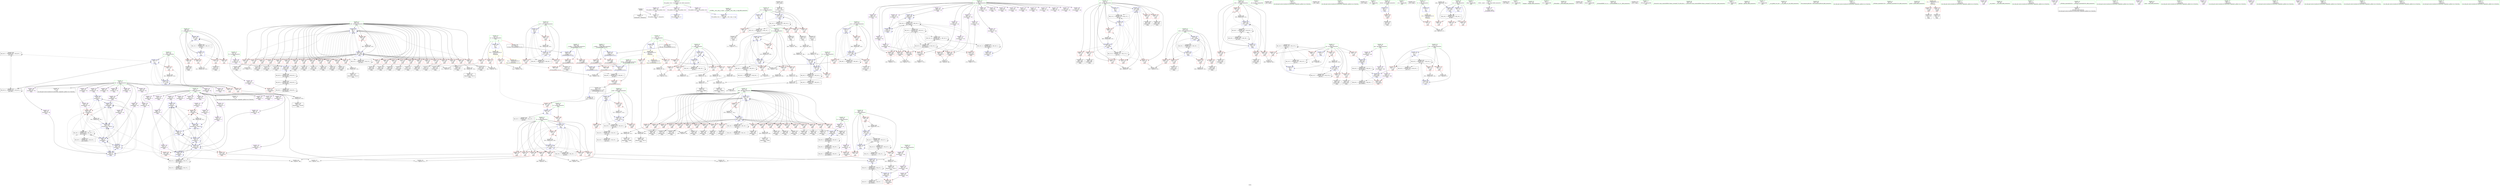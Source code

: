 digraph "SVFG" {
	label="SVFG";

	Node0x5570dcb4d8e0 [shape=record,color=grey,label="{NodeID: 0\nNullPtr}"];
	Node0x5570dcb4d8e0 -> Node0x5570dcb95a20[style=solid];
	Node0x5570dcb4d8e0 -> Node0x5570dcba81c0[style=solid];
	Node0x5570dcbdc640 [shape=record,color=black,label="{NodeID: 609\nMR_40V_2 = PHI(MR_40V_3, MR_40V_1, )\npts\{108 \}\n}"];
	Node0x5570dcbdc640 -> Node0x5570dcb9e680[style=dashed];
	Node0x5570dcbdc640 -> Node0x5570dcbd0530[style=dashed];
	Node0x5570dcbdc640 -> Node0x5570dcbdc640[style=dashed];
	Node0x5570dcbb5940 [shape=record,color=grey,label="{NodeID: 526\n241 = Binary(240, 134, )\n}"];
	Node0x5570dcbb5940 -> Node0x5570dcb9cef0[style=solid];
	Node0x5570dcba7410 [shape=record,color=red,label="{NodeID: 360\n674\<--654\n\<--retval\n_ZSt3minIiERKT_S2_S2_\n}"];
	Node0x5570dcba7410 -> Node0x5570dcb9a3e0[style=solid];
	Node0x5570dcba30a0 [shape=record,color=red,label="{NodeID: 277\n304\<--99\n\<--i46\nmain\n}"];
	Node0x5570dcba30a0 -> Node0x5570dcb96bf0[style=solid];
	Node0x5570dcb96e60 [shape=record,color=purple,label="{NodeID: 194\n363\<--20\narrayidx113\<--ok\nmain\n}"];
	Node0x5570dcb54900 [shape=record,color=black,label="{NodeID: 111\n375\<--374\nidxprom120\<--\nmain\n}"];
	Node0x5570dcb56490 [shape=record,color=green,label="{NodeID: 28\n13\<--14\nm\<--m_field_insensitive\nGlob |{|<s4>8}}"];
	Node0x5570dcb56490 -> Node0x5570dcb984e0[style=solid];
	Node0x5570dcb56490 -> Node0x5570dcb985b0[style=solid];
	Node0x5570dcb56490 -> Node0x5570dcb98680[style=solid];
	Node0x5570dcb56490 -> Node0x5570dcba7bc0[style=solid];
	Node0x5570dcb56490:s4 -> Node0x5570dcc1b1a0[style=solid,color=red];
	Node0x5570dcbb8340 [shape=record,color=grey,label="{NodeID: 554\n302 = cmp(301, 275, )\n}"];
	Node0x5570dcb9ce20 [shape=record,color=blue,label="{NodeID: 388\n91\<--236\nj\<--inc\nmain\n}"];
	Node0x5570dcb9ce20 -> Node0x5570dcba1d20[style=dashed];
	Node0x5570dcb9ce20 -> Node0x5570dcba1df0[style=dashed];
	Node0x5570dcb9ce20 -> Node0x5570dcba1ec0[style=dashed];
	Node0x5570dcb9ce20 -> Node0x5570dcba1f90[style=dashed];
	Node0x5570dcb9ce20 -> Node0x5570dcba8600[style=dashed];
	Node0x5570dcb9ce20 -> Node0x5570dcb9ce20[style=dashed];
	Node0x5570dcb9ce20 -> Node0x5570dcbd9e40[style=dashed];
	Node0x5570dcba4760 [shape=record,color=red,label="{NodeID: 305\n356\<--101\n\<--j66\nmain\n}"];
	Node0x5570dcba4760 -> Node0x5570dcb54690[style=solid];
	Node0x5570dcb985b0 [shape=record,color=red,label="{NodeID: 222\n261\<--13\n\<--m\nmain\n}"];
	Node0x5570dcb985b0 -> Node0x5570dcbb7bc0[style=solid];
	Node0x5570dcb99fd0 [shape=record,color=black,label="{NodeID: 139\n601\<--600\nidxprom252\<--\nmain\n}"];
	Node0x5570dcb94a80 [shape=record,color=green,label="{NodeID: 56\n105\<--106\ni194\<--i194_field_insensitive\nmain\n}"];
	Node0x5570dcb94a80 -> Node0x5570dcba5460[style=solid];
	Node0x5570dcb94a80 -> Node0x5570dcba5530[style=solid];
	Node0x5570dcb94a80 -> Node0x5570dcba5600[style=solid];
	Node0x5570dcb94a80 -> Node0x5570dcba56d0[style=solid];
	Node0x5570dcb94a80 -> Node0x5570dcb9e5b0[style=solid];
	Node0x5570dcb94a80 -> Node0x5570dcbac950[style=solid];
	Node0x5570dcb9f290 [shape=record,color=grey,label="{NodeID: 499\n196 = Binary(193, 195, )\n}"];
	Node0x5570dcb9f290 -> Node0x5570dcbb66c0[style=solid];
	Node0x5570dcb9e4e0 [shape=record,color=blue,label="{NodeID: 416\n500\<--497\narrayidx193\<--\nmain\n}"];
	Node0x5570dcb9e4e0 -> Node0x5570dcbec540[style=dashed];
	Node0x5570dcba5e20 [shape=record,color=red,label="{NodeID: 333\n604\<--111\n\<--cou\nmain\n}"];
	Node0x5570dcba5e20 -> Node0x5570dcbad130[style=solid];
	Node0x5570dcba1ab0 [shape=record,color=red,label="{NodeID: 250\n199\<--89\n\<--i\nmain\n}"];
	Node0x5570dcba1ab0 -> Node0x5570dcb96300[style=solid];
	Node0x5570dcb9b690 [shape=record,color=purple,label="{NodeID: 167\n272\<--18\narrayidx55\<--ma\nmain\n}"];
	Node0x5570dcb9b690 -> Node0x5570dcba67e0[style=solid];
	Node0x5570dcb96300 [shape=record,color=black,label="{NodeID: 84\n200\<--199\nidxprom\<--\nmain\n}"];
	Node0x5570dcb55ce0 [shape=record,color=green,label="{NodeID: 1\n7\<--1\n__dso_handle\<--dummyObj\nGlob }"];
	Node0x5570dcbdcb40 [shape=record,color=black,label="{NodeID: 610\nMR_42V_2 = PHI(MR_42V_3, MR_42V_1, )\npts\{110 \}\n}"];
	Node0x5570dcbdcb40 -> Node0x5570dcbcf130[style=dashed];
	Node0x5570dcbdcb40 -> Node0x5570dcbd0a30[style=dashed];
	Node0x5570dcbdcb40 -> Node0x5570dcbdcb40[style=dashed];
	Node0x5570dcbb5ac0 [shape=record,color=grey,label="{NodeID: 527\n389 = cmp(380, 388, )\n}"];
	Node0x5570dcba74e0 [shape=record,color=red,label="{NodeID: 361\n664\<--656\n\<--__a.addr\n_ZSt3minIiERKT_S2_S2_\n}"];
	Node0x5570dcba74e0 -> Node0x5570dcba78f0[style=solid];
	Node0x5570dcba3170 [shape=record,color=red,label="{NodeID: 278\n311\<--99\n\<--i46\nmain\n}"];
	Node0x5570dcba3170 -> Node0x5570dcb53da0[style=solid];
	Node0x5570dcb96f30 [shape=record,color=purple,label="{NodeID: 195\n366\<--20\narrayidx115\<--ok\nmain\n}"];
	Node0x5570dcb96f30 -> Node0x5570dcba6bf0[style=solid];
	Node0x5570dcb549d0 [shape=record,color=black,label="{NodeID: 112\n378\<--377\nidxprom122\<--\nmain\n}"];
	Node0x5570dcb56590 [shape=record,color=green,label="{NodeID: 29\n15\<--17\nf\<--f_field_insensitive\nGlob }"];
	Node0x5570dcb56590 -> Node0x5570dcb95b20[style=solid];
	Node0x5570dcb56590 -> Node0x5570dcb9a580[style=solid];
	Node0x5570dcb56590 -> Node0x5570dcb9a650[style=solid];
	Node0x5570dcb56590 -> Node0x5570dcb9a720[style=solid];
	Node0x5570dcb56590 -> Node0x5570dcb9a7f0[style=solid];
	Node0x5570dcb56590 -> Node0x5570dcb9a8c0[style=solid];
	Node0x5570dcb56590 -> Node0x5570dcb9a990[style=solid];
	Node0x5570dcb56590 -> Node0x5570dcb9aa60[style=solid];
	Node0x5570dcb56590 -> Node0x5570dcb9ab30[style=solid];
	Node0x5570dcb56590 -> Node0x5570dcb9ac00[style=solid];
	Node0x5570dcb56590 -> Node0x5570dcb9acd0[style=solid];
	Node0x5570dcb56590 -> Node0x5570dcb9ada0[style=solid];
	Node0x5570dcb56590 -> Node0x5570dcb9ae70[style=solid];
	Node0x5570dcb56590 -> Node0x5570dcb9af40[style=solid];
	Node0x5570dcb56590 -> Node0x5570dcb9b010[style=solid];
	Node0x5570dcb56590 -> Node0x5570dcb9b0e0[style=solid];
	Node0x5570dcb56590 -> Node0x5570dcb9b1b0[style=solid];
	Node0x5570dcb9cef0 [shape=record,color=blue,label="{NodeID: 389\n89\<--241\ni\<--inc41\nmain\n}"];
	Node0x5570dcb9cef0 -> Node0x5570dcba19e0[style=dashed];
	Node0x5570dcb9cef0 -> Node0x5570dcba1ab0[style=dashed];
	Node0x5570dcb9cef0 -> Node0x5570dcba1b80[style=dashed];
	Node0x5570dcb9cef0 -> Node0x5570dcba1c50[style=dashed];
	Node0x5570dcb9cef0 -> Node0x5570dcb9cef0[style=dashed];
	Node0x5570dcb9cef0 -> Node0x5570dcbd9940[style=dashed];
	Node0x5570dcba4830 [shape=record,color=red,label="{NodeID: 306\n364\<--101\n\<--j66\nmain\n}"];
	Node0x5570dcba4830 -> Node0x5570dcb54830[style=solid];
	Node0x5570dcb98680 [shape=record,color=red,label="{NodeID: 223\n562\<--13\n\<--m\nmain\n}"];
	Node0x5570dcb98680 -> Node0x5570dcbb6540[style=solid];
	Node0x5570dcb9a0a0 [shape=record,color=black,label="{NodeID: 140\n606\<--605\nidxprom254\<--\nmain\n}"];
	Node0x5570dcb94b10 [shape=record,color=green,label="{NodeID: 57\n107\<--108\nx\<--x_field_insensitive\nmain\n}"];
	Node0x5570dcb94b10 -> Node0x5570dcba57a0[style=solid];
	Node0x5570dcb94b10 -> Node0x5570dcba5870[style=solid];
	Node0x5570dcb94b10 -> Node0x5570dcba5940[style=solid];
	Node0x5570dcb94b10 -> Node0x5570dcb9e680[style=solid];
	Node0x5570dcb94b10 -> Node0x5570dcb9e9c0[style=solid];
	Node0x5570dcc19850 [shape=record,color=black,label="{NodeID: 749\n130 = PHI()\n}"];
	Node0x5570dcb9f410 [shape=record,color=grey,label="{NodeID: 500\n203 = Binary(202, 161, )\n}"];
	Node0x5570dcb9f410 -> Node0x5570dcb9f890[style=solid];
	Node0x5570dcb9e5b0 [shape=record,color=blue,label="{NodeID: 417\n105\<--134\ni194\<--\nmain\n}"];
	Node0x5570dcb9e5b0 -> Node0x5570dcba5460[style=dashed];
	Node0x5570dcb9e5b0 -> Node0x5570dcba5530[style=dashed];
	Node0x5570dcb9e5b0 -> Node0x5570dcba5600[style=dashed];
	Node0x5570dcb9e5b0 -> Node0x5570dcba56d0[style=dashed];
	Node0x5570dcb9e5b0 -> Node0x5570dcbac950[style=dashed];
	Node0x5570dcb9e5b0 -> Node0x5570dcbd0030[style=dashed];
	Node0x5570dcba5ef0 [shape=record,color=red,label="{NodeID: 334\n561\<--113\n\<--i227\nmain\n}"];
	Node0x5570dcba5ef0 -> Node0x5570dcbb6540[style=solid];
	Node0x5570dcba1b80 [shape=record,color=red,label="{NodeID: 251\n211\<--89\n\<--i\nmain\n}"];
	Node0x5570dcba1b80 -> Node0x5570dcb964a0[style=solid];
	Node0x5570dcb9b760 [shape=record,color=purple,label="{NodeID: 168\n297\<--18\narrayidx71\<--ma\nmain\n}"];
	Node0x5570dcb963d0 [shape=record,color=black,label="{NodeID: 85\n207\<--206\nidxprom25\<--add24\nmain\n}"];
	Node0x5570dcb52920 [shape=record,color=green,label="{NodeID: 2\n9\<--1\n\<--dummyObj\nCan only get source location for instruction, argument, global var or function.}"];
	Node0x5570dcbdd040 [shape=record,color=black,label="{NodeID: 611\nMR_44V_2 = PHI(MR_44V_4, MR_44V_1, )\npts\{112 \}\n}"];
	Node0x5570dcbdd040 -> Node0x5570dcbacab0[style=dashed];
	Node0x5570dcbb5c40 [shape=record,color=grey,label="{NodeID: 528\n620 = cmp(618, 619, )\n}"];
	Node0x5570dcba75b0 [shape=record,color=red,label="{NodeID: 362\n671\<--656\n\<--__a.addr\n_ZSt3minIiERKT_S2_S2_\n}"];
	Node0x5570dcba75b0 -> Node0x5570dcbad6e0[style=solid];
	Node0x5570dcba3240 [shape=record,color=red,label="{NodeID: 279\n319\<--99\n\<--i46\nmain\n}"];
	Node0x5570dcba3240 -> Node0x5570dcb53f40[style=solid];
	Node0x5570dcb97000 [shape=record,color=purple,label="{NodeID: 196\n450\<--20\narrayidx165\<--ok\nmain\n}"];
	Node0x5570dcb54aa0 [shape=record,color=black,label="{NodeID: 113\n383\<--382\nidxprom125\<--sub124\nmain\n}"];
	Node0x5570dcb56690 [shape=record,color=green,label="{NodeID: 30\n18\<--19\nma\<--ma_field_insensitive\nGlob }"];
	Node0x5570dcb56690 -> Node0x5570dcb9b280[style=solid];
	Node0x5570dcb56690 -> Node0x5570dcb9b350[style=solid];
	Node0x5570dcb56690 -> Node0x5570dcb9b420[style=solid];
	Node0x5570dcb56690 -> Node0x5570dcb9b4f0[style=solid];
	Node0x5570dcb56690 -> Node0x5570dcb9b5c0[style=solid];
	Node0x5570dcb56690 -> Node0x5570dcb9b690[style=solid];
	Node0x5570dcb56690 -> Node0x5570dcb9b760[style=solid];
	Node0x5570dcb56690 -> Node0x5570dcb9b830[style=solid];
	Node0x5570dcb56690 -> Node0x5570dcb9b900[style=solid];
	Node0x5570dcb56690 -> Node0x5570dcb9b9d0[style=solid];
	Node0x5570dcb56690 -> Node0x5570dcb9baa0[style=solid];
	Node0x5570dcb56690 -> Node0x5570dcb9bb70[style=solid];
	Node0x5570dcb56690 -> Node0x5570dcb9bc40[style=solid];
	Node0x5570dcb56690 -> Node0x5570dcb9bd10[style=solid];
	Node0x5570dcb56690 -> Node0x5570dcb9bde0[style=solid];
	Node0x5570dcb56690 -> Node0x5570dcb9beb0[style=solid];
	Node0x5570dcb56690 -> Node0x5570dcb9bf80[style=solid];
	Node0x5570dcb56690 -> Node0x5570dcb9c050[style=solid];
	Node0x5570dcb56690 -> Node0x5570dcb9c120[style=solid];
	Node0x5570dcb56690 -> Node0x5570dcb9c1f0[style=solid];
	Node0x5570dcb9cfc0 [shape=record,color=blue,label="{NodeID: 390\n33\<--9\nall\<--\nmain\n}"];
	Node0x5570dcb9cfc0 -> Node0x5570dcb98c30[style=dashed];
	Node0x5570dcb9cfc0 -> Node0x5570dcba0ce0[style=dashed];
	Node0x5570dcb9cfc0 -> Node0x5570dcba0f50[style=dashed];
	Node0x5570dcb9cfc0 -> Node0x5570dcba1020[style=dashed];
	Node0x5570dcb9cfc0 -> Node0x5570dcb9e340[style=dashed];
	Node0x5570dcb9cfc0 -> Node0x5570dcbacf90[style=dashed];
	Node0x5570dcb9cfc0 -> Node0x5570dcbcfb30[style=dashed];
	Node0x5570dcb9cfc0 -> Node0x5570dcbd8540[style=dashed];
	Node0x5570dcba4900 [shape=record,color=red,label="{NodeID: 307\n377\<--101\n\<--j66\nmain\n}"];
	Node0x5570dcba4900 -> Node0x5570dcb549d0[style=solid];
	Node0x5570dcb98750 [shape=record,color=red,label="{NodeID: 224\n435\<--23\n\<--tot\nmain\n}"];
	Node0x5570dcb98750 -> Node0x5570dcb9fe90[style=solid];
	Node0x5570dcb9a170 [shape=record,color=black,label="{NodeID: 141\n623\<--622\nidxprom262\<--\nmain\n}"];
	Node0x5570dcb94ba0 [shape=record,color=green,label="{NodeID: 58\n109\<--110\ny\<--y_field_insensitive\nmain\n}"];
	Node0x5570dcb94ba0 -> Node0x5570dcba5a10[style=solid];
	Node0x5570dcb94ba0 -> Node0x5570dcba5ae0[style=solid];
	Node0x5570dcb94ba0 -> Node0x5570dcba5bb0[style=solid];
	Node0x5570dcb94ba0 -> Node0x5570dcb9e750[style=solid];
	Node0x5570dcb94ba0 -> Node0x5570dcb9e8f0[style=solid];
	Node0x5570dcc1a6a0 [shape=record,color=black,label="{NodeID: 750\n140 = PHI()\n}"];
	Node0x5570dcb9f590 [shape=record,color=grey,label="{NodeID: 501\n634 = Binary(633, 134, )\n}"];
	Node0x5570dcb9f590 -> Node0x5570dcbad2d0[style=solid];
	Node0x5570dcb9e680 [shape=record,color=blue,label="{NodeID: 418\n107\<--9\nx\<--\nmain\n}"];
	Node0x5570dcb9e680 -> Node0x5570dcba57a0[style=dashed];
	Node0x5570dcb9e680 -> Node0x5570dcba5870[style=dashed];
	Node0x5570dcb9e680 -> Node0x5570dcba5940[style=dashed];
	Node0x5570dcb9e680 -> Node0x5570dcb9e680[style=dashed];
	Node0x5570dcb9e680 -> Node0x5570dcb9e9c0[style=dashed];
	Node0x5570dcb9e680 -> Node0x5570dcbd0530[style=dashed];
	Node0x5570dcba5fc0 [shape=record,color=red,label="{NodeID: 335\n571\<--113\n\<--i227\nmain\n}"];
	Node0x5570dcba5fc0 -> Node0x5570dcb99e30[style=solid];
	Node0x5570dcba1c50 [shape=record,color=red,label="{NodeID: 252\n240\<--89\n\<--i\nmain\n}"];
	Node0x5570dcba1c50 -> Node0x5570dcbb5940[style=solid];
	Node0x5570dcb9b830 [shape=record,color=purple,label="{NodeID: 169\n300\<--18\narrayidx73\<--ma\nmain\n}"];
	Node0x5570dcb9b830 -> Node0x5570dcba68b0[style=solid];
	Node0x5570dcb964a0 [shape=record,color=black,label="{NodeID: 86\n212\<--211\nidxprom28\<--\nmain\n}"];
	Node0x5570dcb529b0 [shape=record,color=green,label="{NodeID: 3\n36\<--1\n\<--dummyObj\nCan only get source location for instruction, argument, global var or function.}"];
	Node0x5570dcbdd540 [shape=record,color=black,label="{NodeID: 612\nMR_46V_2 = PHI(MR_46V_4, MR_46V_1, )\npts\{114 \}\n}"];
	Node0x5570dcbdd540 -> Node0x5570dcbacb80[style=dashed];
	Node0x5570dcbb5dc0 [shape=record,color=grey,label="{NodeID: 529\n162 = cmp(158, 160, )\n}"];
	Node0x5570dcba7680 [shape=record,color=red,label="{NodeID: 363\n662\<--658\n\<--__b.addr\n_ZSt3minIiERKT_S2_S2_\n}"];
	Node0x5570dcba7680 -> Node0x5570dcba7820[style=solid];
	Node0x5570dcba3310 [shape=record,color=red,label="{NodeID: 280\n326\<--99\n\<--i46\nmain\n}"];
	Node0x5570dcba3310 -> Node0x5570dcb540e0[style=solid];
	Node0x5570dcb970d0 [shape=record,color=purple,label="{NodeID: 197\n453\<--20\narrayidx167\<--ok\nmain\n}"];
	Node0x5570dcb970d0 -> Node0x5570dcb9de60[style=solid];
	Node0x5570dcb54b70 [shape=record,color=black,label="{NodeID: 114\n386\<--385\nidxprom127\<--\nmain\n}"];
	Node0x5570dcb56790 [shape=record,color=green,label="{NodeID: 31\n20\<--22\nok\<--ok_field_insensitive\nGlob }"];
	Node0x5570dcb56790 -> Node0x5570dcb95c20[style=solid];
	Node0x5570dcb56790 -> Node0x5570dcb9c2c0[style=solid];
	Node0x5570dcb56790 -> Node0x5570dcb9c390[style=solid];
	Node0x5570dcb56790 -> Node0x5570dcb9c460[style=solid];
	Node0x5570dcb56790 -> Node0x5570dcb9c530[style=solid];
	Node0x5570dcb56790 -> Node0x5570dcb9c600[style=solid];
	Node0x5570dcb56790 -> Node0x5570dcb9c6d0[style=solid];
	Node0x5570dcb56790 -> Node0x5570dcb9c7a0[style=solid];
	Node0x5570dcb56790 -> Node0x5570dcb9c870[style=solid];
	Node0x5570dcb56790 -> Node0x5570dcb9c940[style=solid];
	Node0x5570dcb56790 -> Node0x5570dcb9ca10[style=solid];
	Node0x5570dcb56790 -> Node0x5570dcb96cc0[style=solid];
	Node0x5570dcb56790 -> Node0x5570dcb96d90[style=solid];
	Node0x5570dcb56790 -> Node0x5570dcb96e60[style=solid];
	Node0x5570dcb56790 -> Node0x5570dcb96f30[style=solid];
	Node0x5570dcb56790 -> Node0x5570dcb97000[style=solid];
	Node0x5570dcb56790 -> Node0x5570dcb970d0[style=solid];
	Node0x5570dcbcba30 [shape=record,color=black,label="{NodeID: 557\nMR_10V_5 = PHI(MR_10V_6, MR_10V_4, )\npts\{24 \}\n}"];
	Node0x5570dcbcba30 -> Node0x5570dcb98750[style=dashed];
	Node0x5570dcbcba30 -> Node0x5570dcb989c0[style=dashed];
	Node0x5570dcbcba30 -> Node0x5570dcb98a90[style=dashed];
	Node0x5570dcbcba30 -> Node0x5570dcb98b60[style=dashed];
	Node0x5570dcbcba30 -> Node0x5570dcb9d160[style=dashed];
	Node0x5570dcbcba30 -> Node0x5570dcb9dbf0[style=dashed];
	Node0x5570dcbcba30 -> Node0x5570dcbcba30[style=dashed];
	Node0x5570dcbcba30 -> Node0x5570dcbd4630[style=dashed];
	Node0x5570dcbcba30 -> Node0x5570dcbd8040[style=dashed];
	Node0x5570dcb9d090 [shape=record,color=blue,label="{NodeID: 391\n97\<--245\nle\<--\nmain\n}"];
	Node0x5570dcb9d090 -> Node0x5570dcba2540[style=dashed];
	Node0x5570dcb9d090 -> Node0x5570dcba2610[style=dashed];
	Node0x5570dcb9d090 -> Node0x5570dcba26e0[style=dashed];
	Node0x5570dcb9d090 -> Node0x5570dcba27b0[style=dashed];
	Node0x5570dcb9d090 -> Node0x5570dcba2880[style=dashed];
	Node0x5570dcb9d090 -> Node0x5570dcba2950[style=dashed];
	Node0x5570dcb9d090 -> Node0x5570dcba2a20[style=dashed];
	Node0x5570dcb9d090 -> Node0x5570dcba2af0[style=dashed];
	Node0x5570dcb9d090 -> Node0x5570dcbac9e0[style=dashed];
	Node0x5570dcb9d090 -> Node0x5570dcbdad40[style=dashed];
	Node0x5570dcba49d0 [shape=record,color=red,label="{NodeID: 308\n385\<--101\n\<--j66\nmain\n}"];
	Node0x5570dcba49d0 -> Node0x5570dcb54b70[style=solid];
	Node0x5570dcb98820 [shape=record,color=red,label="{NodeID: 225\n439\<--23\n\<--tot\nmain\n}"];
	Node0x5570dcb98820 -> Node0x5570dcb99470[style=solid];
	Node0x5570dcb9a240 [shape=record,color=black,label="{NodeID: 142\n627\<--626\nidxprom264\<--\nmain\n}"];
	Node0x5570dcb94c70 [shape=record,color=green,label="{NodeID: 59\n111\<--112\ncou\<--cou_field_insensitive\nmain\n}"];
	Node0x5570dcb94c70 -> Node0x5570dcba5c80[style=solid];
	Node0x5570dcb94c70 -> Node0x5570dcba5d50[style=solid];
	Node0x5570dcb94c70 -> Node0x5570dcba5e20[style=solid];
	Node0x5570dcb94c70 -> Node0x5570dcbacab0[style=solid];
	Node0x5570dcb94c70 -> Node0x5570dcbacd20[style=solid];
	Node0x5570dcc1a800 [shape=record,color=black,label="{NodeID: 751\n141 = PHI()\n}"];
	Node0x5570dcbd4630 [shape=record,color=black,label="{NodeID: 585\nMR_10V_7 = PHI(MR_10V_9, MR_10V_6, )\npts\{24 \}\n}"];
	Node0x5570dcbd4630 -> Node0x5570dcb98750[style=dashed];
	Node0x5570dcbd4630 -> Node0x5570dcb9dbf0[style=dashed];
	Node0x5570dcbd4630 -> Node0x5570dcbcba30[style=dashed];
	Node0x5570dcbd4630 -> Node0x5570dcbd4630[style=dashed];
	Node0x5570dcb9f710 [shape=record,color=grey,label="{NodeID: 502\n581 = Binary(580, 134, )\n}"];
	Node0x5570dcb9f710 -> Node0x5570dcbacd20[style=solid];
	Node0x5570dcb9e750 [shape=record,color=blue,label="{NodeID: 419\n109\<--9\ny\<--\nmain\n}"];
	Node0x5570dcb9e750 -> Node0x5570dcba5a10[style=dashed];
	Node0x5570dcb9e750 -> Node0x5570dcba5ae0[style=dashed];
	Node0x5570dcb9e750 -> Node0x5570dcba5bb0[style=dashed];
	Node0x5570dcb9e750 -> Node0x5570dcb9e750[style=dashed];
	Node0x5570dcb9e750 -> Node0x5570dcb9e8f0[style=dashed];
	Node0x5570dcb9e750 -> Node0x5570dcbcf130[style=dashed];
	Node0x5570dcba6090 [shape=record,color=red,label="{NodeID: 336\n590\<--113\n\<--i227\nmain\n}"];
	Node0x5570dcba6090 -> Node0x5570dcbb04b0[style=solid];
	Node0x5570dcba1d20 [shape=record,color=red,label="{NodeID: 253\n158\<--91\n\<--j\nmain\n}"];
	Node0x5570dcba1d20 -> Node0x5570dcbb5dc0[style=solid];
	Node0x5570dcb9b900 [shape=record,color=purple,label="{NodeID: 170\n321\<--18\narrayidx86\<--ma\nmain\n}"];
	Node0x5570dcb96570 [shape=record,color=black,label="{NodeID: 87\n219\<--218\nidxprom33\<--add32\nmain\n}"];
	Node0x5570dcb52a40 [shape=record,color=green,label="{NodeID: 4\n38\<--1\n.str\<--dummyObj\nGlob }"];
	Node0x5570dcbdda40 [shape=record,color=black,label="{NodeID: 613\nMR_48V_2 = PHI(MR_48V_3, MR_48V_1, )\npts\{116 \}\n}"];
	Node0x5570dcbdda40 -> Node0x5570dcbacc50[style=dashed];
	Node0x5570dcbdda40 -> Node0x5570dcbdda40[style=dashed];
	Node0x5570dcbb5f40 [shape=record,color=grey,label="{NodeID: 530\n171 = cmp(170, 172, )\n}"];
	Node0x5570dcba7750 [shape=record,color=red,label="{NodeID: 364\n668\<--658\n\<--__b.addr\n_ZSt3minIiERKT_S2_S2_\n}"];
	Node0x5570dcba7750 -> Node0x5570dcbad610[style=solid];
	Node0x5570dcba33e0 [shape=record,color=red,label="{NodeID: 281\n336\<--99\n\<--i46\nmain\n}"];
	Node0x5570dcba33e0 -> Node0x5570dcb54280[style=solid];
	Node0x5570dcb971a0 [shape=record,color=purple,label="{NodeID: 198\n441\<--25\narrayidx161\<--fx\nmain\n}"];
	Node0x5570dcb971a0 -> Node0x5570dcb9dcc0[style=solid];
	Node0x5570dcb54c40 [shape=record,color=black,label="{NodeID: 115\n393\<--392\nidxprom132\<--sub131\nmain\n}"];
	Node0x5570dcb56890 [shape=record,color=green,label="{NodeID: 32\n23\<--24\ntot\<--tot_field_insensitive\nGlob }"];
	Node0x5570dcb56890 -> Node0x5570dcb98750[style=solid];
	Node0x5570dcb56890 -> Node0x5570dcb98820[style=solid];
	Node0x5570dcb56890 -> Node0x5570dcb988f0[style=solid];
	Node0x5570dcb56890 -> Node0x5570dcb989c0[style=solid];
	Node0x5570dcb56890 -> Node0x5570dcb98a90[style=solid];
	Node0x5570dcb56890 -> Node0x5570dcb98b60[style=solid];
	Node0x5570dcb56890 -> Node0x5570dcba7cc0[style=solid];
	Node0x5570dcb56890 -> Node0x5570dcb9d160[style=solid];
	Node0x5570dcb56890 -> Node0x5570dcb9dbf0[style=solid];
	Node0x5570dcb9d160 [shape=record,color=blue,label="{NodeID: 392\n23\<--9\ntot\<--\nmain\n}"];
	Node0x5570dcb9d160 -> Node0x5570dcbcba30[style=dashed];
	Node0x5570dcba4aa0 [shape=record,color=red,label="{NodeID: 309\n395\<--101\n\<--j66\nmain\n}"];
	Node0x5570dcba4aa0 -> Node0x5570dcb98d20[style=solid];
	Node0x5570dcb988f0 [shape=record,color=red,label="{NodeID: 226\n444\<--23\n\<--tot\nmain\n}"];
	Node0x5570dcb988f0 -> Node0x5570dcb99540[style=solid];
	Node0x5570dcb9a310 [shape=record,color=black,label="{NodeID: 143\n82\<--642\nmain_ret\<--\nmain\n}"];
	Node0x5570dcb94d40 [shape=record,color=green,label="{NodeID: 60\n113\<--114\ni227\<--i227_field_insensitive\nmain\n}"];
	Node0x5570dcb94d40 -> Node0x5570dcba5ef0[style=solid];
	Node0x5570dcb94d40 -> Node0x5570dcba5fc0[style=solid];
	Node0x5570dcb94d40 -> Node0x5570dcba6090[style=solid];
	Node0x5570dcb94d40 -> Node0x5570dcbacb80[style=solid];
	Node0x5570dcb94d40 -> Node0x5570dcbacec0[style=solid];
	Node0x5570dcc1a8d0 [shape=record,color=black,label="{NodeID: 752\n142 = PHI(651, )\n}"];
	Node0x5570dcc1a8d0 -> Node0x5570dcba6710[style=solid];
	Node0x5570dcbcac30 [shape=record,color=black,label="{NodeID: 586\nMR_36V_6 = PHI(MR_36V_10, MR_36V_5, )\npts\{104 \}\n}"];
	Node0x5570dcbcac30 -> Node0x5570dcb9df30[style=dashed];
	Node0x5570dcbcac30 -> Node0x5570dcbcc930[style=dashed];
	Node0x5570dcbcac30 -> Node0x5570dcbcac30[style=dashed];
	Node0x5570dcb9f890 [shape=record,color=grey,label="{NodeID: 503\n206 = Binary(203, 205, )\n}"];
	Node0x5570dcb9f890 -> Node0x5570dcb963d0[style=solid];
	Node0x5570dcb9e820 [shape=record,color=blue,label="{NodeID: 420\n535\<--275\narrayidx213\<--\nmain\n}"];
	Node0x5570dcb9e820 -> Node0x5570dcbe0c40[style=dashed];
	Node0x5570dcba6160 [shape=record,color=red,label="{NodeID: 337\n567\<--115\n\<--j231\nmain\n}"];
	Node0x5570dcba6160 -> Node0x5570dcbb6e40[style=solid];
	Node0x5570dcba1df0 [shape=record,color=red,label="{NodeID: 254\n202\<--91\n\<--j\nmain\n}"];
	Node0x5570dcba1df0 -> Node0x5570dcb9f410[style=solid];
	Node0x5570dcb9b9d0 [shape=record,color=purple,label="{NodeID: 171\n324\<--18\narrayidx88\<--ma\nmain\n}"];
	Node0x5570dcb9b9d0 -> Node0x5570dcba6980[style=solid];
	Node0x5570dcb96640 [shape=record,color=black,label="{NodeID: 88\n232\<--229\nconv37\<--call36\nmain\n}"];
	Node0x5570dcb96640 -> Node0x5570dcb9cd50[style=solid];
	Node0x5570dcb52ad0 [shape=record,color=green,label="{NodeID: 5\n40\<--1\n.str.1\<--dummyObj\nGlob }"];
	Node0x5570dcbddf40 [shape=record,color=black,label="{NodeID: 614\nMR_50V_2 = PHI(MR_50V_4, MR_50V_1, )\npts\{118 \}\n}"];
	Node0x5570dcbddf40 -> Node0x5570dcbad200[style=dashed];
	Node0x5570dcbb60c0 [shape=record,color=grey,label="{NodeID: 531\n166 = cmp(167, 165, )\n}"];
	Node0x5570dcba7820 [shape=record,color=red,label="{NodeID: 365\n663\<--662\n\<--\n_ZSt3minIiERKT_S2_S2_\n}"];
	Node0x5570dcba7820 -> Node0x5570dcbb6240[style=solid];
	Node0x5570dcba34b0 [shape=record,color=red,label="{NodeID: 282\n345\<--99\n\<--i46\nmain\n}"];
	Node0x5570dcba34b0 -> Node0x5570dcb54420[style=solid];
	Node0x5570dcb97270 [shape=record,color=purple,label="{NodeID: 199\n522\<--25\narrayidx205\<--fx\nmain\n}"];
	Node0x5570dcb97270 -> Node0x5570dcba7000[style=solid];
	Node0x5570dcb98d20 [shape=record,color=black,label="{NodeID: 116\n396\<--395\nidxprom134\<--\nmain\n}"];
	Node0x5570dcb56990 [shape=record,color=green,label="{NodeID: 33\n25\<--26\nfx\<--fx_field_insensitive\nGlob }"];
	Node0x5570dcb56990 -> Node0x5570dcb971a0[style=solid];
	Node0x5570dcb56990 -> Node0x5570dcb97270[style=solid];
	Node0x5570dcb9d230 [shape=record,color=blue,label="{NodeID: 393\n99\<--9\ni46\<--\nmain\n}"];
	Node0x5570dcb9d230 -> Node0x5570dcba2bc0[style=dashed];
	Node0x5570dcb9d230 -> Node0x5570dcba2c90[style=dashed];
	Node0x5570dcb9d230 -> Node0x5570dcba2d60[style=dashed];
	Node0x5570dcb9d230 -> Node0x5570dcba2e30[style=dashed];
	Node0x5570dcb9d230 -> Node0x5570dcba2f00[style=dashed];
	Node0x5570dcb9d230 -> Node0x5570dcba2fd0[style=dashed];
	Node0x5570dcb9d230 -> Node0x5570dcba30a0[style=dashed];
	Node0x5570dcb9d230 -> Node0x5570dcba3170[style=dashed];
	Node0x5570dcb9d230 -> Node0x5570dcba3240[style=dashed];
	Node0x5570dcb9d230 -> Node0x5570dcba3310[style=dashed];
	Node0x5570dcb9d230 -> Node0x5570dcba33e0[style=dashed];
	Node0x5570dcb9d230 -> Node0x5570dcba34b0[style=dashed];
	Node0x5570dcb9d230 -> Node0x5570dcba3580[style=dashed];
	Node0x5570dcb9d230 -> Node0x5570dcba3650[style=dashed];
	Node0x5570dcb9d230 -> Node0x5570dcba3720[style=dashed];
	Node0x5570dcb9d230 -> Node0x5570dcba37f0[style=dashed];
	Node0x5570dcb9d230 -> Node0x5570dcba38c0[style=dashed];
	Node0x5570dcb9d230 -> Node0x5570dcba3990[style=dashed];
	Node0x5570dcb9d230 -> Node0x5570dcba3a60[style=dashed];
	Node0x5570dcb9d230 -> Node0x5570dcba3b30[style=dashed];
	Node0x5570dcb9d230 -> Node0x5570dcba3c00[style=dashed];
	Node0x5570dcb9d230 -> Node0x5570dcba3cd0[style=dashed];
	Node0x5570dcb9d230 -> Node0x5570dcba3da0[style=dashed];
	Node0x5570dcb9d230 -> Node0x5570dcba3e70[style=dashed];
	Node0x5570dcb9d230 -> Node0x5570dcba3f40[style=dashed];
	Node0x5570dcb9d230 -> Node0x5570dcba4010[style=dashed];
	Node0x5570dcb9d230 -> Node0x5570dcb9d230[style=dashed];
	Node0x5570dcb9d230 -> Node0x5570dcb9e270[style=dashed];
	Node0x5570dcb9d230 -> Node0x5570dcbdb240[style=dashed];
	Node0x5570dcba4b70 [shape=record,color=red,label="{NodeID: 310\n403\<--101\n\<--j66\nmain\n}"];
	Node0x5570dcba4b70 -> Node0x5570dcb98ec0[style=solid];
	Node0x5570dcb989c0 [shape=record,color=red,label="{NodeID: 227\n486\<--23\n\<--tot\nmain\n}"];
	Node0x5570dcb989c0 -> Node0x5570dcbb78c0[style=solid];
	Node0x5570dcb9a3e0 [shape=record,color=black,label="{NodeID: 144\n651\<--674\n_ZSt3minIiERKT_S2_S2__ret\<--\n_ZSt3minIiERKT_S2_S2_\n|{<s0>8}}"];
	Node0x5570dcb9a3e0:s0 -> Node0x5570dcc1a8d0[style=solid,color=blue];
	Node0x5570dcb94e10 [shape=record,color=green,label="{NodeID: 61\n115\<--116\nj231\<--j231_field_insensitive\nmain\n}"];
	Node0x5570dcb94e10 -> Node0x5570dcba6160[style=solid];
	Node0x5570dcb94e10 -> Node0x5570dcba6230[style=solid];
	Node0x5570dcb94e10 -> Node0x5570dcba6300[style=solid];
	Node0x5570dcb94e10 -> Node0x5570dcbacc50[style=solid];
	Node0x5570dcb94e10 -> Node0x5570dcbacdf0[style=solid];
	Node0x5570dcc1aa90 [shape=record,color=black,label="{NodeID: 753\n153 = PHI()\n}"];
	Node0x5570dcb9fa10 [shape=record,color=grey,label="{NodeID: 504\n639 = Binary(638, 134, )\n}"];
	Node0x5570dcb9fa10 -> Node0x5570dcbad3a0[style=solid];
	Node0x5570dcb9e8f0 [shape=record,color=blue,label="{NodeID: 421\n109\<--539\ny\<--inc215\nmain\n}"];
	Node0x5570dcb9e8f0 -> Node0x5570dcba5a10[style=dashed];
	Node0x5570dcb9e8f0 -> Node0x5570dcba5ae0[style=dashed];
	Node0x5570dcb9e8f0 -> Node0x5570dcba5bb0[style=dashed];
	Node0x5570dcb9e8f0 -> Node0x5570dcb9e750[style=dashed];
	Node0x5570dcb9e8f0 -> Node0x5570dcb9e8f0[style=dashed];
	Node0x5570dcb9e8f0 -> Node0x5570dcbcf130[style=dashed];
	Node0x5570dcba6230 [shape=record,color=red,label="{NodeID: 338\n574\<--115\n\<--j231\nmain\n}"];
	Node0x5570dcba6230 -> Node0x5570dcb99f00[style=solid];
	Node0x5570dcba1ec0 [shape=record,color=red,label="{NodeID: 255\n214\<--91\n\<--j\nmain\n}"];
	Node0x5570dcba1ec0 -> Node0x5570dcbb0330[style=solid];
	Node0x5570dcb9baa0 [shape=record,color=purple,label="{NodeID: 172\n328\<--18\narrayidx90\<--ma\nmain\n}"];
	Node0x5570dcb96710 [shape=record,color=black,label="{NodeID: 89\n265\<--264\nidxprom50\<--\nmain\n}"];
	Node0x5570dcb52d20 [shape=record,color=green,label="{NodeID: 6\n42\<--1\nstdin\<--dummyObj\nGlob }"];
	Node0x5570dcbde440 [shape=record,color=black,label="{NodeID: 615\nMR_52V_2 = PHI(MR_52V_3, MR_52V_1, )\npts\{170000 \}\n}"];
	Node0x5570dcbde440 -> Node0x5570dcbea740[style=dashed];
	Node0x5570dcbb6240 [shape=record,color=grey,label="{NodeID: 532\n666 = cmp(663, 665, )\n}"];
	Node0x5570dcba78f0 [shape=record,color=red,label="{NodeID: 366\n665\<--664\n\<--\n_ZSt3minIiERKT_S2_S2_\n}"];
	Node0x5570dcba78f0 -> Node0x5570dcbb6240[style=solid];
	Node0x5570dcba3580 [shape=record,color=red,label="{NodeID: 283\n353\<--99\n\<--i46\nmain\n}"];
	Node0x5570dcba3580 -> Node0x5570dcb545c0[style=solid];
	Node0x5570dcb97340 [shape=record,color=purple,label="{NodeID: 200\n446\<--27\narrayidx163\<--fy\nmain\n}"];
	Node0x5570dcb97340 -> Node0x5570dcb9dd90[style=solid];
	Node0x5570dcb98df0 [shape=record,color=black,label="{NodeID: 117\n401\<--400\nidxprom137\<--\nmain\n}"];
	Node0x5570dcb56a90 [shape=record,color=green,label="{NodeID: 34\n27\<--28\nfy\<--fy_field_insensitive\nGlob }"];
	Node0x5570dcb56a90 -> Node0x5570dcb97340[style=solid];
	Node0x5570dcb56a90 -> Node0x5570dcb97410[style=solid];
	Node0x5570dcbcc930 [shape=record,color=black,label="{NodeID: 560\nMR_36V_4 = PHI(MR_36V_5, MR_36V_3, )\npts\{104 \}\n}"];
	Node0x5570dcbcc930 -> Node0x5570dcb9df30[style=dashed];
	Node0x5570dcbcc930 -> Node0x5570dcbcc930[style=dashed];
	Node0x5570dcbcc930 -> Node0x5570dcbcac30[style=dashed];
	Node0x5570dcbcc930 -> Node0x5570dcbdbc40[style=dashed];
	Node0x5570dcb9d300 [shape=record,color=blue,label="{NodeID: 394\n267\<--9\narrayidx52\<--\nmain\n}"];
	Node0x5570dcb9d300 -> Node0x5570dcba6e60[style=dashed];
	Node0x5570dcb9d300 -> Node0x5570dcb9d300[style=dashed];
	Node0x5570dcb9d300 -> Node0x5570dcb9d710[style=dashed];
	Node0x5570dcb9d300 -> Node0x5570dcb9d980[style=dashed];
	Node0x5570dcb9d300 -> Node0x5570dcb9da50[style=dashed];
	Node0x5570dcb9d300 -> Node0x5570dcb9db20[style=dashed];
	Node0x5570dcb9d300 -> Node0x5570dcbea740[style=dashed];
	Node0x5570dcba4c40 [shape=record,color=red,label="{NodeID: 311\n411\<--101\n\<--j66\nmain\n}"];
	Node0x5570dcba4c40 -> Node0x5570dcb99060[style=solid];
	Node0x5570dcb98a90 [shape=record,color=red,label="{NodeID: 228\n497\<--23\n\<--tot\nmain\n}"];
	Node0x5570dcb98a90 -> Node0x5570dcb9e4e0[style=solid];
	Node0x5570dcb9a4b0 [shape=record,color=purple,label="{NodeID: 145\n64\<--4\n\<--_ZStL8__ioinit\n__cxx_global_var_init\n}"];
	Node0x5570dcb94ee0 [shape=record,color=green,label="{NodeID: 62\n117\<--118\ni258\<--i258_field_insensitive\nmain\n}"];
	Node0x5570dcb94ee0 -> Node0x5570dcba63d0[style=solid];
	Node0x5570dcb94ee0 -> Node0x5570dcba64a0[style=solid];
	Node0x5570dcb94ee0 -> Node0x5570dcba6570[style=solid];
	Node0x5570dcb94ee0 -> Node0x5570dcba6640[style=solid];
	Node0x5570dcb94ee0 -> Node0x5570dcbad200[style=solid];
	Node0x5570dcb94ee0 -> Node0x5570dcbad2d0[style=solid];
	Node0x5570dcc1ab60 [shape=record,color=black,label="{NodeID: 754\n65 = PHI()\n}"];
	Node0x5570dcb9fb90 [shape=record,color=grey,label="{NodeID: 505\n205 = Binary(188, 204, )\n}"];
	Node0x5570dcb9fb90 -> Node0x5570dcb9f890[style=solid];
	Node0x5570dcb9e9c0 [shape=record,color=blue,label="{NodeID: 422\n107\<--544\nx\<--inc218\nmain\n}"];
	Node0x5570dcb9e9c0 -> Node0x5570dcba57a0[style=dashed];
	Node0x5570dcb9e9c0 -> Node0x5570dcba5870[style=dashed];
	Node0x5570dcb9e9c0 -> Node0x5570dcba5940[style=dashed];
	Node0x5570dcb9e9c0 -> Node0x5570dcb9e680[style=dashed];
	Node0x5570dcb9e9c0 -> Node0x5570dcb9e9c0[style=dashed];
	Node0x5570dcb9e9c0 -> Node0x5570dcbd0530[style=dashed];
	Node0x5570dcba6300 [shape=record,color=red,label="{NodeID: 339\n585\<--115\n\<--j231\nmain\n}"];
	Node0x5570dcba6300 -> Node0x5570dcb9fd10[style=solid];
	Node0x5570dcba1f90 [shape=record,color=red,label="{NodeID: 256\n235\<--91\n\<--j\nmain\n}"];
	Node0x5570dcba1f90 -> Node0x5570dcbb57c0[style=solid];
	Node0x5570dcb9bb70 [shape=record,color=purple,label="{NodeID: 173\n332\<--18\narrayidx93\<--ma\nmain\n}"];
	Node0x5570dcb9bb70 -> Node0x5570dcba6a50[style=solid];
	Node0x5570dcb967e0 [shape=record,color=black,label="{NodeID: 90\n270\<--269\nidxprom53\<--\nmain\n}"];
	Node0x5570dcb52db0 [shape=record,color=green,label="{NodeID: 7\n43\<--1\n.str.2\<--dummyObj\nGlob }"];
	Node0x5570dcbde940 [shape=record,color=black,label="{NodeID: 616\nMR_54V_2 = PHI(MR_54V_9, MR_54V_1, )\npts\{190000 \}\n}"];
	Node0x5570dcbde940 -> Node0x5570dcba67e0[style=dashed];
	Node0x5570dcbde940 -> Node0x5570dcba68b0[style=dashed];
	Node0x5570dcbde940 -> Node0x5570dcba6980[style=dashed];
	Node0x5570dcbde940 -> Node0x5570dcba6a50[style=dashed];
	Node0x5570dcbde940 -> Node0x5570dcba6cc0[style=dashed];
	Node0x5570dcbde940 -> Node0x5570dcba6d90[style=dashed];
	Node0x5570dcbde940 -> Node0x5570dcba71a0[style=dashed];
	Node0x5570dcbde940 -> Node0x5570dcbcf630[style=dashed];
	Node0x5570dcbde940 -> Node0x5570dcbd0f30[style=dashed];
	Node0x5570dcbde940 -> Node0x5570dcbde940[style=dashed];
	Node0x5570dcbde940 -> Node0x5570dcbe2540[style=dashed];
	Node0x5570dcbb63c0 [shape=record,color=grey,label="{NodeID: 533\n578 = cmp(577, 275, )\n}"];
	Node0x5570dcba79c0 [shape=record,color=blue,label="{NodeID: 367\n8\<--9\ntt\<--\nGlob }"];
	Node0x5570dcba79c0 -> Node0x5570dcbf15f0[style=dashed];
	Node0x5570dcba3650 [shape=record,color=red,label="{NodeID: 284\n361\<--99\n\<--i46\nmain\n}"];
	Node0x5570dcba3650 -> Node0x5570dcb54760[style=solid];
	Node0x5570dcb97410 [shape=record,color=purple,label="{NodeID: 201\n530\<--27\narrayidx210\<--fy\nmain\n}"];
	Node0x5570dcb97410 -> Node0x5570dcba70d0[style=solid];
	Node0x5570dcb98ec0 [shape=record,color=black,label="{NodeID: 118\n404\<--403\nidxprom139\<--\nmain\n}"];
	Node0x5570dcb56b90 [shape=record,color=green,label="{NodeID: 35\n29\<--30\nhax\<--hax_field_insensitive\nGlob }"];
	Node0x5570dcb56b90 -> Node0x5570dcb974e0[style=solid];
	Node0x5570dcb56b90 -> Node0x5570dcb975b0[style=solid];
	Node0x5570dcb56b90 -> Node0x5570dcb97680[style=solid];
	Node0x5570dcb9d3d0 [shape=record,color=blue,label="{NodeID: 395\n280\<--134\narrayidx60\<--\nmain\n}"];
	Node0x5570dcb9d3d0 -> Node0x5570dcba6b20[style=dashed];
	Node0x5570dcb9d3d0 -> Node0x5570dcb9d3d0[style=dashed];
	Node0x5570dcb9d3d0 -> Node0x5570dcb9d4a0[style=dashed];
	Node0x5570dcb9d3d0 -> Node0x5570dcb9d640[style=dashed];
	Node0x5570dcb9d3d0 -> Node0x5570dcb9d7e0[style=dashed];
	Node0x5570dcb9d3d0 -> Node0x5570dcb9d8b0[style=dashed];
	Node0x5570dcb9d3d0 -> Node0x5570dcbeb140[style=dashed];
	Node0x5570dcba4d10 [shape=record,color=red,label="{NodeID: 312\n420\<--101\n\<--j66\nmain\n}"];
	Node0x5570dcba4d10 -> Node0x5570dcb99200[style=solid];
	Node0x5570dcb98b60 [shape=record,color=red,label="{NodeID: 229\n505\<--23\n\<--tot\nmain\n}"];
	Node0x5570dcb98b60 -> Node0x5570dcbb7d40[style=solid];
	Node0x5570dcb9a580 [shape=record,color=purple,label="{NodeID: 146\n266\<--15\narrayidx51\<--f\nmain\n}"];
	Node0x5570dcb94fb0 [shape=record,color=green,label="{NodeID: 63\n124\<--125\nfreopen\<--freopen_field_insensitive\n}"];
	Node0x5570dcc1ac30 [shape=record,color=black,label="{NodeID: 755\n229 = PHI()\n}"];
	Node0x5570dcc1ac30 -> Node0x5570dcb96640[style=solid];
	Node0x5570dcbcb310 [shape=record,color=black,label="{NodeID: 589\nMR_58V_6 = PHI(MR_58V_8, MR_58V_5, )\npts\{260000 \}\n}"];
	Node0x5570dcbcb310 -> Node0x5570dcb9dcc0[style=dashed];
	Node0x5570dcbcb310 -> Node0x5570dcbcd830[style=dashed];
	Node0x5570dcbcb310 -> Node0x5570dcbcb310[style=dashed];
	Node0x5570dcb9fd10 [shape=record,color=grey,label="{NodeID: 506\n586 = Binary(585, 134, )\n}"];
	Node0x5570dcb9fd10 -> Node0x5570dcbacdf0[style=solid];
	Node0x5570dcbac950 [shape=record,color=blue,label="{NodeID: 423\n105\<--549\ni194\<--inc221\nmain\n}"];
	Node0x5570dcbac950 -> Node0x5570dcba5460[style=dashed];
	Node0x5570dcbac950 -> Node0x5570dcba5530[style=dashed];
	Node0x5570dcbac950 -> Node0x5570dcba5600[style=dashed];
	Node0x5570dcbac950 -> Node0x5570dcba56d0[style=dashed];
	Node0x5570dcbac950 -> Node0x5570dcbac950[style=dashed];
	Node0x5570dcbac950 -> Node0x5570dcbd0030[style=dashed];
	Node0x5570dcba63d0 [shape=record,color=red,label="{NodeID: 340\n618\<--117\n\<--i258\nmain\n}"];
	Node0x5570dcba63d0 -> Node0x5570dcbb5c40[style=solid];
	Node0x5570dcba2060 [shape=record,color=red,label="{NodeID: 257\n193\<--93\n\<--a1\nmain\n}"];
	Node0x5570dcba2060 -> Node0x5570dcb9f290[style=solid];
	Node0x5570dcb9bc40 [shape=record,color=purple,label="{NodeID: 174\n376\<--18\narrayidx121\<--ma\nmain\n}"];
	Node0x5570dcb968b0 [shape=record,color=black,label="{NodeID: 91\n278\<--277\nidxprom58\<--\nmain\n}"];
	Node0x5570dcb52e40 [shape=record,color=green,label="{NodeID: 8\n45\<--1\n.str.3\<--dummyObj\nGlob }"];
	Node0x5570dcbdee40 [shape=record,color=black,label="{NodeID: 617\nMR_56V_2 = PHI(MR_56V_3, MR_56V_1, )\npts\{220000 \}\n}"];
	Node0x5570dcbdee40 -> Node0x5570dcbeb140[style=dashed];
	Node0x5570dcbb6540 [shape=record,color=grey,label="{NodeID: 534\n563 = cmp(561, 562, )\n}"];
	Node0x5570dcba7ac0 [shape=record,color=blue,label="{NodeID: 368\n11\<--9\nn\<--\nGlob }"];
	Node0x5570dcba7ac0 -> Node0x5570dcbf16d0[style=dashed];
	Node0x5570dcba3720 [shape=record,color=red,label="{NodeID: 285\n371\<--99\n\<--i46\nmain\n}"];
	Node0x5570dcba3720 -> Node0x5570dcbb6b40[style=solid];
	Node0x5570dcb974e0 [shape=record,color=purple,label="{NodeID: 202\n495\<--29\narrayidx191\<--hax\nmain\n}"];
	Node0x5570dcb974e0 -> Node0x5570dcb9e410[style=solid];
	Node0x5570dcb98f90 [shape=record,color=black,label="{NodeID: 119\n409\<--408\nidxprom142\<--\nmain\n}"];
	Node0x5570dcb56c90 [shape=record,color=green,label="{NodeID: 36\n31\<--32\nhay\<--hay_field_insensitive\nGlob }"];
	Node0x5570dcb56c90 -> Node0x5570dcb97750[style=solid];
	Node0x5570dcb56c90 -> Node0x5570dcb97820[style=solid];
	Node0x5570dcb56c90 -> Node0x5570dcb978f0[style=solid];
	Node0x5570dcb9d4a0 [shape=record,color=blue,label="{NodeID: 396\n286\<--9\narrayidx64\<--\nmain\n}"];
	Node0x5570dcb9d4a0 -> Node0x5570dcba6b20[style=dashed];
	Node0x5570dcb9d4a0 -> Node0x5570dcb9d3d0[style=dashed];
	Node0x5570dcb9d4a0 -> Node0x5570dcb9d4a0[style=dashed];
	Node0x5570dcb9d4a0 -> Node0x5570dcb9d640[style=dashed];
	Node0x5570dcb9d4a0 -> Node0x5570dcb9d7e0[style=dashed];
	Node0x5570dcb9d4a0 -> Node0x5570dcb9d8b0[style=dashed];
	Node0x5570dcb9d4a0 -> Node0x5570dcbeb140[style=dashed];
	Node0x5570dcba4de0 [shape=record,color=red,label="{NodeID: 313\n428\<--101\n\<--j66\nmain\n}"];
	Node0x5570dcba4de0 -> Node0x5570dcb993a0[style=solid];
	Node0x5570dcb98c30 [shape=record,color=red,label="{NodeID: 230\n489\<--33\n\<--all\nmain\n}"];
	Node0x5570dcb98c30 -> Node0x5570dcba0190[style=solid];
	Node0x5570dcb9a650 [shape=record,color=purple,label="{NodeID: 147\n267\<--15\narrayidx52\<--f\nmain\n}"];
	Node0x5570dcb9a650 -> Node0x5570dcb9d300[style=solid];
	Node0x5570dcb950b0 [shape=record,color=green,label="{NodeID: 64\n131\<--132\n_ZNSirsERi\<--_ZNSirsERi_field_insensitive\n}"];
	Node0x5570dcc1ad00 [shape=record,color=black,label="{NodeID: 756\n613 = PHI()\n}"];
	Node0x5570dcbd6770 [shape=record,color=black,label="{NodeID: 590\nMR_60V_6 = PHI(MR_60V_8, MR_60V_5, )\npts\{280000 \}\n}"];
	Node0x5570dcbd6770 -> Node0x5570dcb9dd90[style=dashed];
	Node0x5570dcbd6770 -> Node0x5570dcbcdd30[style=dashed];
	Node0x5570dcbd6770 -> Node0x5570dcbd6770[style=dashed];
	Node0x5570dcb9fe90 [shape=record,color=grey,label="{NodeID: 507\n436 = Binary(435, 134, )\n}"];
	Node0x5570dcb9fe90 -> Node0x5570dcb9dbf0[style=solid];
	Node0x5570dcbac9e0 [shape=record,color=blue,label="{NodeID: 424\n97\<--555\nle\<--dec225\nmain\n}"];
	Node0x5570dcbac9e0 -> Node0x5570dcba2540[style=dashed];
	Node0x5570dcbac9e0 -> Node0x5570dcba2610[style=dashed];
	Node0x5570dcbac9e0 -> Node0x5570dcba26e0[style=dashed];
	Node0x5570dcbac9e0 -> Node0x5570dcba27b0[style=dashed];
	Node0x5570dcbac9e0 -> Node0x5570dcba2880[style=dashed];
	Node0x5570dcbac9e0 -> Node0x5570dcba2950[style=dashed];
	Node0x5570dcbac9e0 -> Node0x5570dcba2a20[style=dashed];
	Node0x5570dcbac9e0 -> Node0x5570dcba2af0[style=dashed];
	Node0x5570dcbac9e0 -> Node0x5570dcbac9e0[style=dashed];
	Node0x5570dcbac9e0 -> Node0x5570dcbdad40[style=dashed];
	Node0x5570dcba64a0 [shape=record,color=red,label="{NodeID: 341\n622\<--117\n\<--i258\nmain\n}"];
	Node0x5570dcba64a0 -> Node0x5570dcb9a170[style=solid];
	Node0x5570dcba2130 [shape=record,color=red,label="{NodeID: 258\n190\<--95\n\<--k\nmain\n}"];
	Node0x5570dcba2130 -> Node0x5570dcbb7140[style=solid];
	Node0x5570dcb9bd10 [shape=record,color=purple,label="{NodeID: 175\n379\<--18\narrayidx123\<--ma\nmain\n}"];
	Node0x5570dcb9bd10 -> Node0x5570dcba6cc0[style=solid];
	Node0x5570dcb96980 [shape=record,color=black,label="{NodeID: 92\n284\<--283\nidxprom62\<--\nmain\n}"];
	Node0x5570dcb52ed0 [shape=record,color=green,label="{NodeID: 9\n47\<--1\nstdout\<--dummyObj\nGlob }"];
	Node0x5570dcbdf340 [shape=record,color=black,label="{NodeID: 618\nMR_58V_2 = PHI(MR_58V_3, MR_58V_1, )\npts\{260000 \}\n}"];
	Node0x5570dcbdf340 -> Node0x5570dcbcd830[style=dashed];
	Node0x5570dcbdf340 -> Node0x5570dcbdf340[style=dashed];
	Node0x5570dcbb66c0 [shape=record,color=grey,label="{NodeID: 535\n197 = cmp(196, 9, )\n}"];
	Node0x5570dcba7bc0 [shape=record,color=blue,label="{NodeID: 369\n13\<--9\nm\<--\nGlob }"];
	Node0x5570dcba7bc0 -> Node0x5570dcbf17b0[style=dashed];
	Node0x5570dcba37f0 [shape=record,color=red,label="{NodeID: 286\n374\<--99\n\<--i46\nmain\n}"];
	Node0x5570dcba37f0 -> Node0x5570dcb54900[style=solid];
	Node0x5570dcb975b0 [shape=record,color=purple,label="{NodeID: 203\n602\<--29\narrayidx253\<--hax\nmain\n}"];
	Node0x5570dcb975b0 -> Node0x5570dcbad060[style=solid];
	Node0x5570dcb99060 [shape=record,color=black,label="{NodeID: 120\n412\<--411\nidxprom144\<--\nmain\n}"];
	Node0x5570dcb53260 [shape=record,color=green,label="{NodeID: 37\n33\<--34\nall\<--all_field_insensitive\nGlob }"];
	Node0x5570dcb53260 -> Node0x5570dcb98c30[style=solid];
	Node0x5570dcb53260 -> Node0x5570dcba0b40[style=solid];
	Node0x5570dcb53260 -> Node0x5570dcba0c10[style=solid];
	Node0x5570dcb53260 -> Node0x5570dcba0ce0[style=solid];
	Node0x5570dcb53260 -> Node0x5570dcba0db0[style=solid];
	Node0x5570dcb53260 -> Node0x5570dcba0e80[style=solid];
	Node0x5570dcb53260 -> Node0x5570dcba0f50[style=solid];
	Node0x5570dcb53260 -> Node0x5570dcba1020[style=solid];
	Node0x5570dcb53260 -> Node0x5570dcba7dc0[style=solid];
	Node0x5570dcb53260 -> Node0x5570dcb9cfc0[style=solid];
	Node0x5570dcb53260 -> Node0x5570dcb9e340[style=solid];
	Node0x5570dcb53260 -> Node0x5570dcbacf90[style=solid];
	Node0x5570dcbcd830 [shape=record,color=black,label="{NodeID: 563\nMR_58V_4 = PHI(MR_58V_5, MR_58V_3, )\npts\{260000 \}\n}"];
	Node0x5570dcbcd830 -> Node0x5570dcba7000[style=dashed];
	Node0x5570dcbcd830 -> Node0x5570dcb9dcc0[style=dashed];
	Node0x5570dcbcd830 -> Node0x5570dcbcd830[style=dashed];
	Node0x5570dcbcd830 -> Node0x5570dcbcb310[style=dashed];
	Node0x5570dcbcd830 -> Node0x5570dcbdf340[style=dashed];
	Node0x5570dcb9d570 [shape=record,color=blue,label="{NodeID: 397\n101\<--134\nj66\<--\nmain\n}"];
	Node0x5570dcb9d570 -> Node0x5570dcba40e0[style=dashed];
	Node0x5570dcb9d570 -> Node0x5570dcba41b0[style=dashed];
	Node0x5570dcb9d570 -> Node0x5570dcba4280[style=dashed];
	Node0x5570dcb9d570 -> Node0x5570dcba4350[style=dashed];
	Node0x5570dcb9d570 -> Node0x5570dcba4420[style=dashed];
	Node0x5570dcb9d570 -> Node0x5570dcba44f0[style=dashed];
	Node0x5570dcb9d570 -> Node0x5570dcba45c0[style=dashed];
	Node0x5570dcb9d570 -> Node0x5570dcba4690[style=dashed];
	Node0x5570dcb9d570 -> Node0x5570dcba4760[style=dashed];
	Node0x5570dcb9d570 -> Node0x5570dcba4830[style=dashed];
	Node0x5570dcb9d570 -> Node0x5570dcba4900[style=dashed];
	Node0x5570dcb9d570 -> Node0x5570dcba49d0[style=dashed];
	Node0x5570dcb9d570 -> Node0x5570dcba4aa0[style=dashed];
	Node0x5570dcb9d570 -> Node0x5570dcba4b70[style=dashed];
	Node0x5570dcb9d570 -> Node0x5570dcba4c40[style=dashed];
	Node0x5570dcb9d570 -> Node0x5570dcba4d10[style=dashed];
	Node0x5570dcb9d570 -> Node0x5570dcba4de0[style=dashed];
	Node0x5570dcb9d570 -> Node0x5570dcba4eb0[style=dashed];
	Node0x5570dcb9d570 -> Node0x5570dcba4f80[style=dashed];
	Node0x5570dcb9d570 -> Node0x5570dcba5050[style=dashed];
	Node0x5570dcb9d570 -> Node0x5570dcba5120[style=dashed];
	Node0x5570dcb9d570 -> Node0x5570dcb9d570[style=dashed];
	Node0x5570dcb9d570 -> Node0x5570dcb9e1a0[style=dashed];
	Node0x5570dcb9d570 -> Node0x5570dcbe8e40[style=dashed];
	Node0x5570dcba4eb0 [shape=record,color=red,label="{NodeID: 314\n443\<--101\n\<--j66\nmain\n}"];
	Node0x5570dcba4eb0 -> Node0x5570dcb9dd90[style=solid];
	Node0x5570dcba0b40 [shape=record,color=red,label="{NodeID: 231\n493\<--33\n\<--all\nmain\n}"];
	Node0x5570dcba0b40 -> Node0x5570dcb99950[style=solid];
	Node0x5570dcb9a720 [shape=record,color=purple,label="{NodeID: 148\n313\<--15\narrayidx81\<--f\nmain\n}"];
	Node0x5570dcb951b0 [shape=record,color=green,label="{NodeID: 65\n143\<--144\n_ZSt3minIiERKT_S2_S2_\<--_ZSt3minIiERKT_S2_S2__field_insensitive\n}"];
	Node0x5570dcc1add0 [shape=record,color=black,label="{NodeID: 757\n631 = PHI()\n}"];
	Node0x5570dcbf1160 [shape=record,color=yellow,style=double,label="{NodeID: 674\n6V_1 = ENCHI(MR_6V_0)\npts\{12 \}\nFun[_ZSt3minIiERKT_S2_S2_]}"];
	Node0x5570dcbf1160 -> Node0x5570dcba78f0[style=dashed];
	Node0x5570dcba0010 [shape=record,color=grey,label="{NodeID: 508\n330 = Binary(329, 134, )\n}"];
	Node0x5570dcba0010 -> Node0x5570dcb541b0[style=solid];
	Node0x5570dcbacab0 [shape=record,color=blue,label="{NodeID: 425\n111\<--9\ncou\<--\nmain\n}"];
	Node0x5570dcbacab0 -> Node0x5570dcba5d50[style=dashed];
	Node0x5570dcbacab0 -> Node0x5570dcba5e20[style=dashed];
	Node0x5570dcbacab0 -> Node0x5570dcbdd040[style=dashed];
	Node0x5570dcbacab0 -> Node0x5570dcbe2a40[style=dashed];
	Node0x5570dcba6570 [shape=record,color=red,label="{NodeID: 342\n626\<--117\n\<--i258\nmain\n}"];
	Node0x5570dcba6570 -> Node0x5570dcb9a240[style=solid];
	Node0x5570dcba2200 [shape=record,color=red,label="{NodeID: 259\n194\<--95\n\<--k\nmain\n}"];
	Node0x5570dcba2200 -> Node0x5570dcba0790[style=solid];
	Node0x5570dcb9bde0 [shape=record,color=purple,label="{NodeID: 176\n384\<--18\narrayidx126\<--ma\nmain\n}"];
	Node0x5570dcb96a50 [shape=record,color=black,label="{NodeID: 93\n296\<--295\nidxprom70\<--\nmain\n}"];
	Node0x5570dcb55450 [shape=record,color=green,label="{NodeID: 10\n48\<--1\n_ZSt3cin\<--dummyObj\nGlob }"];
	Node0x5570dcbdf840 [shape=record,color=black,label="{NodeID: 619\nMR_60V_2 = PHI(MR_60V_3, MR_60V_1, )\npts\{280000 \}\n}"];
	Node0x5570dcbdf840 -> Node0x5570dcbcdd30[style=dashed];
	Node0x5570dcbdf840 -> Node0x5570dcbdf840[style=dashed];
	Node0x5570dcbb6840 [shape=record,color=grey,label="{NodeID: 536\n595 = cmp(594, 9, )\n}"];
	Node0x5570dcba7cc0 [shape=record,color=blue,label="{NodeID: 370\n23\<--9\ntot\<--\nGlob }"];
	Node0x5570dcba7cc0 -> Node0x5570dcbd8040[style=dashed];
	Node0x5570dcba38c0 [shape=record,color=red,label="{NodeID: 287\n381\<--99\n\<--i46\nmain\n}"];
	Node0x5570dcba38c0 -> Node0x5570dcba0610[style=solid];
	Node0x5570dcb97680 [shape=record,color=purple,label="{NodeID: 204\n624\<--29\narrayidx263\<--hax\nmain\n}"];
	Node0x5570dcb97680 -> Node0x5570dcba7270[style=solid];
	Node0x5570dcb99130 [shape=record,color=black,label="{NodeID: 121\n418\<--417\nidxprom148\<--\nmain\n}"];
	Node0x5570dcb53360 [shape=record,color=green,label="{NodeID: 38\n35\<--37\nch\<--ch_field_insensitive\nGlob }"];
	Node0x5570dcb53360 -> Node0x5570dcba10f0[style=solid];
	Node0x5570dcb53360 -> Node0x5570dcba11c0[style=solid];
	Node0x5570dcb53360 -> Node0x5570dcba1290[style=solid];
	Node0x5570dcb53360 -> Node0x5570dcba1360[style=solid];
	Node0x5570dcb53360 -> Node0x5570dcba7ec0[style=solid];
	Node0x5570dcb53360 -> Node0x5570dcb9cd50[style=solid];
	Node0x5570dcbcdd30 [shape=record,color=black,label="{NodeID: 564\nMR_60V_4 = PHI(MR_60V_5, MR_60V_3, )\npts\{280000 \}\n}"];
	Node0x5570dcbcdd30 -> Node0x5570dcba70d0[style=dashed];
	Node0x5570dcbcdd30 -> Node0x5570dcb9dd90[style=dashed];
	Node0x5570dcbcdd30 -> Node0x5570dcbcdd30[style=dashed];
	Node0x5570dcbcdd30 -> Node0x5570dcbd6770[style=dashed];
	Node0x5570dcbcdd30 -> Node0x5570dcbdf840[style=dashed];
	Node0x5570dcb9d640 [shape=record,color=blue,label="{NodeID: 398\n309\<--9\narrayidx79\<--\nmain\n}"];
	Node0x5570dcb9d640 -> Node0x5570dcba6b20[style=dashed];
	Node0x5570dcb9d640 -> Node0x5570dcb9d3d0[style=dashed];
	Node0x5570dcb9d640 -> Node0x5570dcb9d4a0[style=dashed];
	Node0x5570dcb9d640 -> Node0x5570dcb9d640[style=dashed];
	Node0x5570dcb9d640 -> Node0x5570dcb9d7e0[style=dashed];
	Node0x5570dcb9d640 -> Node0x5570dcb9d8b0[style=dashed];
	Node0x5570dcb9d640 -> Node0x5570dcbeb140[style=dashed];
	Node0x5570dcba4f80 [shape=record,color=red,label="{NodeID: 315\n451\<--101\n\<--j66\nmain\n}"];
	Node0x5570dcba4f80 -> Node0x5570dcb996e0[style=solid];
	Node0x5570dcba0c10 [shape=record,color=red,label="{NodeID: 232\n498\<--33\n\<--all\nmain\n}"];
	Node0x5570dcba0c10 -> Node0x5570dcb99a20[style=solid];
	Node0x5570dcb9a7f0 [shape=record,color=purple,label="{NodeID: 149\n316\<--15\narrayidx83\<--f\nmain\n}"];
	Node0x5570dcb9a7f0 -> Node0x5570dcb9d710[style=solid];
	Node0x5570dcb952b0 [shape=record,color=green,label="{NodeID: 66\n154\<--155\n_ZStrsIcSt11char_traitsIcEERSt13basic_istreamIT_T0_ES6_RS3_\<--_ZStrsIcSt11char_traitsIcEERSt13basic_istreamIT_T0_ES6_RS3__field_insensitive\n}"];
	Node0x5570dcc1aea0 [shape=record,color=black,label="{NodeID: 758\n652 = PHI(11, )\n0th arg _ZSt3minIiERKT_S2_S2_ }"];
	Node0x5570dcc1aea0 -> Node0x5570dcbad470[style=solid];
	Node0x5570dcbf1240 [shape=record,color=yellow,style=double,label="{NodeID: 675\n8V_1 = ENCHI(MR_8V_0)\npts\{14 \}\nFun[_ZSt3minIiERKT_S2_S2_]}"];
	Node0x5570dcbf1240 -> Node0x5570dcba7820[style=dashed];
	Node0x5570dcba0190 [shape=record,color=grey,label="{NodeID: 509\n490 = Binary(489, 134, )\n}"];
	Node0x5570dcba0190 -> Node0x5570dcb9e340[style=solid];
	Node0x5570dcbacb80 [shape=record,color=blue,label="{NodeID: 426\n113\<--9\ni227\<--\nmain\n}"];
	Node0x5570dcbacb80 -> Node0x5570dcba5ef0[style=dashed];
	Node0x5570dcbacb80 -> Node0x5570dcba5fc0[style=dashed];
	Node0x5570dcbacb80 -> Node0x5570dcba6090[style=dashed];
	Node0x5570dcbacb80 -> Node0x5570dcbacec0[style=dashed];
	Node0x5570dcbacb80 -> Node0x5570dcbdd540[style=dashed];
	Node0x5570dcba6640 [shape=record,color=red,label="{NodeID: 343\n633\<--117\n\<--i258\nmain\n}"];
	Node0x5570dcba6640 -> Node0x5570dcb9f590[style=solid];
	Node0x5570dcba22d0 [shape=record,color=red,label="{NodeID: 260\n204\<--95\n\<--k\nmain\n}"];
	Node0x5570dcba22d0 -> Node0x5570dcb9fb90[style=solid];
	Node0x5570dcb9beb0 [shape=record,color=purple,label="{NodeID: 177\n387\<--18\narrayidx128\<--ma\nmain\n}"];
	Node0x5570dcb9beb0 -> Node0x5570dcba6d90[style=solid];
	Node0x5570dcb96b20 [shape=record,color=black,label="{NodeID: 94\n299\<--298\nidxprom72\<--\nmain\n}"];
	Node0x5570dcb55520 [shape=record,color=green,label="{NodeID: 11\n49\<--1\n.str.4\<--dummyObj\nGlob }"];
	Node0x5570dcbdfd40 [shape=record,color=black,label="{NodeID: 620\nMR_62V_2 = PHI(MR_62V_7, MR_62V_1, )\npts\{300000 \}\n}"];
	Node0x5570dcbdfd40 -> Node0x5570dcbec040[style=dashed];
	Node0x5570dcbb69c0 [shape=record,color=grey,label="{NodeID: 537\n433 = cmp(431, 432, )\n}"];
	Node0x5570dcba7dc0 [shape=record,color=blue,label="{NodeID: 371\n33\<--9\nall\<--\nGlob }"];
	Node0x5570dcba7dc0 -> Node0x5570dcbd8540[style=dashed];
	Node0x5570dcba3990 [shape=record,color=red,label="{NodeID: 288\n391\<--99\n\<--i46\nmain\n}"];
	Node0x5570dcba3990 -> Node0x5570dcb9ef90[style=solid];
	Node0x5570dcb97750 [shape=record,color=purple,label="{NodeID: 205\n500\<--31\narrayidx193\<--hay\nmain\n}"];
	Node0x5570dcb97750 -> Node0x5570dcb9e4e0[style=solid];
	Node0x5570dcb99200 [shape=record,color=black,label="{NodeID: 122\n421\<--420\nidxprom150\<--\nmain\n}"];
	Node0x5570dcb53460 [shape=record,color=green,label="{NodeID: 39\n53\<--57\nllvm.global_ctors\<--llvm.global_ctors_field_insensitive\nGlob }"];
	Node0x5570dcb53460 -> Node0x5570dcb97ea0[style=solid];
	Node0x5570dcb53460 -> Node0x5570dcb97fa0[style=solid];
	Node0x5570dcb53460 -> Node0x5570dcb980a0[style=solid];
	Node0x5570dcb9d710 [shape=record,color=blue,label="{NodeID: 399\n316\<--9\narrayidx83\<--\nmain\n}"];
	Node0x5570dcb9d710 -> Node0x5570dcba6e60[style=dashed];
	Node0x5570dcb9d710 -> Node0x5570dcb9d300[style=dashed];
	Node0x5570dcb9d710 -> Node0x5570dcb9d710[style=dashed];
	Node0x5570dcb9d710 -> Node0x5570dcb9d980[style=dashed];
	Node0x5570dcb9d710 -> Node0x5570dcb9da50[style=dashed];
	Node0x5570dcb9d710 -> Node0x5570dcb9db20[style=dashed];
	Node0x5570dcb9d710 -> Node0x5570dcbea740[style=dashed];
	Node0x5570dcba5050 [shape=record,color=red,label="{NodeID: 316\n464\<--101\n\<--j66\nmain\n}"];
	Node0x5570dcba5050 -> Node0x5570dcbb4900[style=solid];
	Node0x5570dcba0ce0 [shape=record,color=red,label="{NodeID: 233\n597\<--33\n\<--all\nmain\n}"];
	Node0x5570dcba0ce0 -> Node0x5570dcb9f110[style=solid];
	Node0x5570dcb9a8c0 [shape=record,color=purple,label="{NodeID: 150\n394\<--15\narrayidx133\<--f\nmain\n}"];
	Node0x5570dcb953b0 [shape=record,color=green,label="{NodeID: 67\n230\<--231\ngetchar\<--getchar_field_insensitive\n}"];
	Node0x5570dcc1b1a0 [shape=record,color=black,label="{NodeID: 759\n653 = PHI(13, )\n1st arg _ZSt3minIiERKT_S2_S2_ }"];
	Node0x5570dcc1b1a0 -> Node0x5570dcbad540[style=solid];
	Node0x5570dcbd7640 [shape=record,color=black,label="{NodeID: 593\nMR_68V_3 = PHI(MR_68V_4, MR_68V_2, )\npts\{655 \}\n}"];
	Node0x5570dcbd7640 -> Node0x5570dcba7410[style=dashed];
	Node0x5570dcba0310 [shape=record,color=grey,label="{NodeID: 510\n160 = Binary(159, 161, )\n}"];
	Node0x5570dcba0310 -> Node0x5570dcbb5dc0[style=solid];
	Node0x5570dcbacc50 [shape=record,color=blue,label="{NodeID: 427\n115\<--9\nj231\<--\nmain\n}"];
	Node0x5570dcbacc50 -> Node0x5570dcba6160[style=dashed];
	Node0x5570dcbacc50 -> Node0x5570dcba6230[style=dashed];
	Node0x5570dcbacc50 -> Node0x5570dcba6300[style=dashed];
	Node0x5570dcbacc50 -> Node0x5570dcbacc50[style=dashed];
	Node0x5570dcbacc50 -> Node0x5570dcbacdf0[style=dashed];
	Node0x5570dcbacc50 -> Node0x5570dcbdda40[style=dashed];
	Node0x5570dcba6710 [shape=record,color=red,label="{NodeID: 344\n145\<--142\n\<--call5\nmain\n}"];
	Node0x5570dcba6710 -> Node0x5570dcba8460[style=solid];
	Node0x5570dcba23a0 [shape=record,color=red,label="{NodeID: 261\n216\<--95\n\<--k\nmain\n}"];
	Node0x5570dcba23a0 -> Node0x5570dcb9ec90[style=solid];
	Node0x5570dcb9bf80 [shape=record,color=purple,label="{NodeID: 178\n527\<--18\narrayidx208\<--ma\nmain\n}"];
	Node0x5570dcb96bf0 [shape=record,color=black,label="{NodeID: 95\n305\<--304\nidxprom76\<--\nmain\n}"];
	Node0x5570dcb555f0 [shape=record,color=green,label="{NodeID: 12\n51\<--1\n.str.5\<--dummyObj\nGlob }"];
	Node0x5570dcbe0240 [shape=record,color=black,label="{NodeID: 621\nMR_64V_2 = PHI(MR_64V_7, MR_64V_1, )\npts\{320000 \}\n}"];
	Node0x5570dcbe0240 -> Node0x5570dcbec540[style=dashed];
	Node0x5570dcbb6b40 [shape=record,color=grey,label="{NodeID: 538\n372 = cmp(371, 9, )\n}"];
	Node0x5570dcba7ec0 [shape=record,color=blue,label="{NodeID: 372\n35\<--36\nch\<--\nGlob }"];
	Node0x5570dcba7ec0 -> Node0x5570dcbd8a40[style=dashed];
	Node0x5570dcba3a60 [shape=record,color=red,label="{NodeID: 289\n400\<--99\n\<--i46\nmain\n}"];
	Node0x5570dcba3a60 -> Node0x5570dcb98df0[style=solid];
	Node0x5570dcb97820 [shape=record,color=purple,label="{NodeID: 206\n607\<--31\narrayidx255\<--hay\nmain\n}"];
	Node0x5570dcb97820 -> Node0x5570dcbad130[style=solid];
	Node0x5570dcb992d0 [shape=record,color=black,label="{NodeID: 123\n426\<--425\nidxprom153\<--\nmain\n}"];
	Node0x5570dcb53560 [shape=record,color=green,label="{NodeID: 40\n58\<--59\n__cxx_global_var_init\<--__cxx_global_var_init_field_insensitive\n}"];
	Node0x5570dcbe8e40 [shape=record,color=black,label="{NodeID: 649\nMR_34V_3 = PHI(MR_34V_4, MR_34V_2, )\npts\{102 \}\n}"];
	Node0x5570dcbe8e40 -> Node0x5570dcb9d570[style=dashed];
	Node0x5570dcbe8e40 -> Node0x5570dcbdb740[style=dashed];
	Node0x5570dcbe8e40 -> Node0x5570dcbe8e40[style=dashed];
	Node0x5570dcb9d7e0 [shape=record,color=blue,label="{NodeID: 400\n350\<--344\narrayidx105\<--add101\nmain\n}"];
	Node0x5570dcb9d7e0 -> Node0x5570dcba6b20[style=dashed];
	Node0x5570dcb9d7e0 -> Node0x5570dcba6bf0[style=dashed];
	Node0x5570dcb9d7e0 -> Node0x5570dcb9d3d0[style=dashed];
	Node0x5570dcb9d7e0 -> Node0x5570dcb9d4a0[style=dashed];
	Node0x5570dcb9d7e0 -> Node0x5570dcb9d640[style=dashed];
	Node0x5570dcb9d7e0 -> Node0x5570dcb9d7e0[style=dashed];
	Node0x5570dcb9d7e0 -> Node0x5570dcb9d8b0[style=dashed];
	Node0x5570dcb9d7e0 -> Node0x5570dcb9de60[style=dashed];
	Node0x5570dcb9d7e0 -> Node0x5570dcbeb140[style=dashed];
	Node0x5570dcba5120 [shape=record,color=red,label="{NodeID: 317\n477\<--101\n\<--j66\nmain\n}"];
	Node0x5570dcba5120 -> Node0x5570dcbb4bc0[style=solid];
	Node0x5570dcba0db0 [shape=record,color=red,label="{NodeID: 234\n600\<--33\n\<--all\nmain\n}"];
	Node0x5570dcba0db0 -> Node0x5570dcb99fd0[style=solid];
	Node0x5570dcb9a990 [shape=record,color=purple,label="{NodeID: 151\n397\<--15\narrayidx135\<--f\nmain\n}"];
	Node0x5570dcb9a990 -> Node0x5570dcba6e60[style=solid];
	Node0x5570dcb954b0 [shape=record,color=green,label="{NodeID: 68\n255\<--256\nllvm.memset.p0i8.i64\<--llvm.memset.p0i8.i64_field_insensitive\n}"];
	Node0x5570dcba0490 [shape=record,color=grey,label="{NodeID: 511\n183 = Binary(181, 184, )\n}"];
	Node0x5570dcba0490 -> Node0x5570dcba87a0[style=solid];
	Node0x5570dcbacd20 [shape=record,color=blue,label="{NodeID: 428\n111\<--581\ncou\<--inc241\nmain\n}"];
	Node0x5570dcbacd20 -> Node0x5570dcbe2a40[style=dashed];
	Node0x5570dcba67e0 [shape=record,color=red,label="{NodeID: 345\n273\<--272\n\<--arrayidx55\nmain\n}"];
	Node0x5570dcba67e0 -> Node0x5570dcbb7740[style=solid];
	Node0x5570dcba2470 [shape=record,color=red,label="{NodeID: 262\n224\<--95\n\<--k\nmain\n}"];
	Node0x5570dcba2470 -> Node0x5570dcb9eb10[style=solid];
	Node0x5570dcb9c050 [shape=record,color=purple,label="{NodeID: 179\n535\<--18\narrayidx213\<--ma\nmain\n}"];
	Node0x5570dcb9c050 -> Node0x5570dcb9e820[style=solid];
	Node0x5570dcb53cd0 [shape=record,color=black,label="{NodeID: 96\n308\<--307\nidxprom78\<--\nmain\n}"];
	Node0x5570dcb556c0 [shape=record,color=green,label="{NodeID: 13\n54\<--1\n\<--dummyObj\nCan only get source location for instruction, argument, global var or function.}"];
	Node0x5570dcbb6cc0 [shape=record,color=grey,label="{NodeID: 539\n369 = cmp(367, 368, )\n}"];
	Node0x5570dcba7fc0 [shape=record,color=blue,label="{NodeID: 373\n692\<--54\nllvm.global_ctors_0\<--\nGlob }"];
	Node0x5570dcba3b30 [shape=record,color=red,label="{NodeID: 290\n408\<--99\n\<--i46\nmain\n}"];
	Node0x5570dcba3b30 -> Node0x5570dcb98f90[style=solid];
	Node0x5570dcb978f0 [shape=record,color=purple,label="{NodeID: 207\n628\<--31\narrayidx265\<--hay\nmain\n}"];
	Node0x5570dcb978f0 -> Node0x5570dcba7340[style=solid];
	Node0x5570dcb993a0 [shape=record,color=black,label="{NodeID: 124\n429\<--428\nidxprom155\<--\nmain\n}"];
	Node0x5570dcb53660 [shape=record,color=green,label="{NodeID: 41\n62\<--63\n_ZNSt8ios_base4InitC1Ev\<--_ZNSt8ios_base4InitC1Ev_field_insensitive\n}"];
	Node0x5570dcb9d8b0 [shape=record,color=blue,label="{NodeID: 401\n358\<--134\narrayidx110\<--\nmain\n}"];
	Node0x5570dcb9d8b0 -> Node0x5570dcba6b20[style=dashed];
	Node0x5570dcb9d8b0 -> Node0x5570dcba6bf0[style=dashed];
	Node0x5570dcb9d8b0 -> Node0x5570dcb9d3d0[style=dashed];
	Node0x5570dcb9d8b0 -> Node0x5570dcb9d4a0[style=dashed];
	Node0x5570dcb9d8b0 -> Node0x5570dcb9d640[style=dashed];
	Node0x5570dcb9d8b0 -> Node0x5570dcb9d7e0[style=dashed];
	Node0x5570dcb9d8b0 -> Node0x5570dcb9d8b0[style=dashed];
	Node0x5570dcb9d8b0 -> Node0x5570dcb9de60[style=dashed];
	Node0x5570dcb9d8b0 -> Node0x5570dcbeb140[style=dashed];
	Node0x5570dcba51f0 [shape=record,color=red,label="{NodeID: 318\n457\<--103\n\<--k168\nmain\n}"];
	Node0x5570dcba51f0 -> Node0x5570dcbb75c0[style=solid];
	Node0x5570dcba0e80 [shape=record,color=red,label="{NodeID: 235\n605\<--33\n\<--all\nmain\n}"];
	Node0x5570dcba0e80 -> Node0x5570dcb9a0a0[style=solid];
	Node0x5570dcb9aa60 [shape=record,color=purple,label="{NodeID: 152\n402\<--15\narrayidx138\<--f\nmain\n}"];
	Node0x5570dcb955b0 [shape=record,color=green,label="{NodeID: 69\n614\<--615\nprintf\<--printf_field_insensitive\n}"];
	Node0x5570dcbf14e0 [shape=record,color=yellow,style=double,label="{NodeID: 678\n2V_1 = ENCHI(MR_2V_0)\npts\{1 \}\nFun[main]}"];
	Node0x5570dcbf14e0 -> Node0x5570dcba1430[style=dashed];
	Node0x5570dcbf14e0 -> Node0x5570dcba1500[style=dashed];
	Node0x5570dcbd8040 [shape=record,color=black,label="{NodeID: 595\nMR_10V_2 = PHI(MR_10V_3, MR_10V_1, )\npts\{24 \}\n}"];
	Node0x5570dcbd8040 -> Node0x5570dcb9d160[style=dashed];
	Node0x5570dcbd8040 -> Node0x5570dcbd8040[style=dashed];
	Node0x5570dcba0610 [shape=record,color=grey,label="{NodeID: 512\n382 = Binary(381, 134, )\n}"];
	Node0x5570dcba0610 -> Node0x5570dcb54aa0[style=solid];
	Node0x5570dcbacdf0 [shape=record,color=blue,label="{NodeID: 429\n115\<--586\nj231\<--inc244\nmain\n}"];
	Node0x5570dcbacdf0 -> Node0x5570dcba6160[style=dashed];
	Node0x5570dcbacdf0 -> Node0x5570dcba6230[style=dashed];
	Node0x5570dcbacdf0 -> Node0x5570dcba6300[style=dashed];
	Node0x5570dcbacdf0 -> Node0x5570dcbacc50[style=dashed];
	Node0x5570dcbacdf0 -> Node0x5570dcbacdf0[style=dashed];
	Node0x5570dcbacdf0 -> Node0x5570dcbdda40[style=dashed];
	Node0x5570dcba68b0 [shape=record,color=red,label="{NodeID: 346\n301\<--300\n\<--arrayidx73\nmain\n}"];
	Node0x5570dcba68b0 -> Node0x5570dcbb8340[style=solid];
	Node0x5570dcba2540 [shape=record,color=red,label="{NodeID: 263\n248\<--97\n\<--le\nmain\n}"];
	Node0x5570dcba2540 -> Node0x5570dcbb81c0[style=solid];
	Node0x5570dcb9c120 [shape=record,color=purple,label="{NodeID: 180\n573\<--18\narrayidx236\<--ma\nmain\n}"];
	Node0x5570dcb53da0 [shape=record,color=black,label="{NodeID: 97\n312\<--311\nidxprom80\<--\nmain\n}"];
	Node0x5570dcb55790 [shape=record,color=green,label="{NodeID: 14\n134\<--1\n\<--dummyObj\nCan only get source location for instruction, argument, global var or function.}"];
	Node0x5570dcbe0c40 [shape=record,color=black,label="{NodeID: 623\nMR_54V_12 = PHI(MR_54V_13, MR_54V_11, )\npts\{190000 \}\n}"];
	Node0x5570dcbe0c40 -> Node0x5570dcb9e820[style=dashed];
	Node0x5570dcbe0c40 -> Node0x5570dcbcf630[style=dashed];
	Node0x5570dcbe0c40 -> Node0x5570dcbe0c40[style=dashed];
	Node0x5570dcbb6e40 [shape=record,color=grey,label="{NodeID: 540\n569 = cmp(567, 568, )\n}"];
	Node0x5570dcba80c0 [shape=record,color=blue,label="{NodeID: 374\n693\<--55\nllvm.global_ctors_1\<--_GLOBAL__sub_I_onp_2_0.cpp\nGlob }"];
	Node0x5570dcba3c00 [shape=record,color=red,label="{NodeID: 291\n417\<--99\n\<--i46\nmain\n}"];
	Node0x5570dcba3c00 -> Node0x5570dcb99130[style=solid];
	Node0x5570dcb979c0 [shape=record,color=purple,label="{NodeID: 208\n121\<--38\n\<--.str\nmain\n}"];
	Node0x5570dcb99470 [shape=record,color=black,label="{NodeID: 125\n440\<--439\nidxprom160\<--\nmain\n}"];
	Node0x5570dcb53760 [shape=record,color=green,label="{NodeID: 42\n68\<--69\n__cxa_atexit\<--__cxa_atexit_field_insensitive\n}"];
	Node0x5570dcbcf130 [shape=record,color=black,label="{NodeID: 568\nMR_42V_4 = PHI(MR_42V_5, MR_42V_3, )\npts\{110 \}\n}"];
	Node0x5570dcbcf130 -> Node0x5570dcb9e750[style=dashed];
	Node0x5570dcbcf130 -> Node0x5570dcbcf130[style=dashed];
	Node0x5570dcbcf130 -> Node0x5570dcbd0a30[style=dashed];
	Node0x5570dcb9d980 [shape=record,color=blue,label="{NodeID: 402\n405\<--399\narrayidx140\<--add136\nmain\n}"];
	Node0x5570dcb9d980 -> Node0x5570dcba6e60[style=dashed];
	Node0x5570dcb9d980 -> Node0x5570dcba6f30[style=dashed];
	Node0x5570dcb9d980 -> Node0x5570dcb9d300[style=dashed];
	Node0x5570dcb9d980 -> Node0x5570dcb9d710[style=dashed];
	Node0x5570dcb9d980 -> Node0x5570dcb9d980[style=dashed];
	Node0x5570dcb9d980 -> Node0x5570dcb9da50[style=dashed];
	Node0x5570dcb9d980 -> Node0x5570dcb9db20[style=dashed];
	Node0x5570dcb9d980 -> Node0x5570dcb9e000[style=dashed];
	Node0x5570dcb9d980 -> Node0x5570dcbea740[style=dashed];
	Node0x5570dcba52c0 [shape=record,color=red,label="{NodeID: 319\n465\<--103\n\<--k168\nmain\n}"];
	Node0x5570dcba52c0 -> Node0x5570dcbb4900[style=solid];
	Node0x5570dcba0f50 [shape=record,color=red,label="{NodeID: 236\n611\<--33\n\<--all\nmain\n}"];
	Node0x5570dcb9ab30 [shape=record,color=purple,label="{NodeID: 153\n405\<--15\narrayidx140\<--f\nmain\n}"];
	Node0x5570dcb9ab30 -> Node0x5570dcb9d980[style=solid];
	Node0x5570dcb956b0 [shape=record,color=green,label="{NodeID: 70\n654\<--655\nretval\<--retval_field_insensitive\n_ZSt3minIiERKT_S2_S2_\n}"];
	Node0x5570dcb956b0 -> Node0x5570dcba7410[style=solid];
	Node0x5570dcb956b0 -> Node0x5570dcbad610[style=solid];
	Node0x5570dcb956b0 -> Node0x5570dcbad6e0[style=solid];
	Node0x5570dcbf15f0 [shape=record,color=yellow,style=double,label="{NodeID: 679\n4V_1 = ENCHI(MR_4V_0)\npts\{10 \}\nFun[main]}"];
	Node0x5570dcbf15f0 -> Node0x5570dcb981a0[style=dashed];
	Node0x5570dcbd8540 [shape=record,color=black,label="{NodeID: 596\nMR_12V_2 = PHI(MR_12V_8, MR_12V_1, )\npts\{34 \}\n}"];
	Node0x5570dcbd8540 -> Node0x5570dcb9cfc0[style=dashed];
	Node0x5570dcba0790 [shape=record,color=grey,label="{NodeID: 513\n195 = Binary(134, 194, )\n}"];
	Node0x5570dcba0790 -> Node0x5570dcb9f290[style=solid];
	Node0x5570dcbacec0 [shape=record,color=blue,label="{NodeID: 430\n113\<--591\ni227\<--inc247\nmain\n}"];
	Node0x5570dcbacec0 -> Node0x5570dcba5ef0[style=dashed];
	Node0x5570dcbacec0 -> Node0x5570dcba5fc0[style=dashed];
	Node0x5570dcbacec0 -> Node0x5570dcba6090[style=dashed];
	Node0x5570dcbacec0 -> Node0x5570dcbacec0[style=dashed];
	Node0x5570dcbacec0 -> Node0x5570dcbdd540[style=dashed];
	Node0x5570dcba6980 [shape=record,color=red,label="{NodeID: 347\n325\<--324\n\<--arrayidx88\nmain\n}"];
	Node0x5570dcba6980 -> Node0x5570dcbb7a40[style=solid];
	Node0x5570dcba2610 [shape=record,color=red,label="{NodeID: 264\n368\<--97\n\<--le\nmain\n}"];
	Node0x5570dcba2610 -> Node0x5570dcbb6cc0[style=solid];
	Node0x5570dcb9c1f0 [shape=record,color=purple,label="{NodeID: 181\n576\<--18\narrayidx238\<--ma\nmain\n}"];
	Node0x5570dcb9c1f0 -> Node0x5570dcba71a0[style=solid];
	Node0x5570dcb53e70 [shape=record,color=black,label="{NodeID: 98\n315\<--314\nidxprom82\<--\nmain\n}"];
	Node0x5570dcb51f50 [shape=record,color=green,label="{NodeID: 15\n161\<--1\n\<--dummyObj\nCan only get source location for instruction, argument, global var or function.}"];
	Node0x5570dcbb6fc0 [shape=record,color=grey,label="{NodeID: 541\n138 = cmp(136, 137, )\n}"];
	Node0x5570dcba81c0 [shape=record,color=blue, style = dotted,label="{NodeID: 375\n694\<--3\nllvm.global_ctors_2\<--dummyVal\nGlob }"];
	Node0x5570dcba3cd0 [shape=record,color=red,label="{NodeID: 292\n425\<--99\n\<--i46\nmain\n}"];
	Node0x5570dcba3cd0 -> Node0x5570dcb992d0[style=solid];
	Node0x5570dcb97a90 [shape=record,color=purple,label="{NodeID: 209\n122\<--40\n\<--.str.1\nmain\n}"];
	Node0x5570dcb99540 [shape=record,color=black,label="{NodeID: 126\n445\<--444\nidxprom162\<--\nmain\n}"];
	Node0x5570dcb53860 [shape=record,color=green,label="{NodeID: 43\n67\<--73\n_ZNSt8ios_base4InitD1Ev\<--_ZNSt8ios_base4InitD1Ev_field_insensitive\n}"];
	Node0x5570dcb53860 -> Node0x5570dcb95d20[style=solid];
	Node0x5570dcbcf630 [shape=record,color=black,label="{NodeID: 569\nMR_54V_10 = PHI(MR_54V_11, MR_54V_9, )\npts\{190000 \}\n}"];
	Node0x5570dcbcf630 -> Node0x5570dcbcf630[style=dashed];
	Node0x5570dcbcf630 -> Node0x5570dcbd0f30[style=dashed];
	Node0x5570dcbcf630 -> Node0x5570dcbe0c40[style=dashed];
	Node0x5570dcb9da50 [shape=record,color=blue,label="{NodeID: 403\n413\<--134\narrayidx145\<--\nmain\n}"];
	Node0x5570dcb9da50 -> Node0x5570dcba6e60[style=dashed];
	Node0x5570dcb9da50 -> Node0x5570dcba6f30[style=dashed];
	Node0x5570dcb9da50 -> Node0x5570dcb9d300[style=dashed];
	Node0x5570dcb9da50 -> Node0x5570dcb9d710[style=dashed];
	Node0x5570dcb9da50 -> Node0x5570dcb9d980[style=dashed];
	Node0x5570dcb9da50 -> Node0x5570dcb9da50[style=dashed];
	Node0x5570dcb9da50 -> Node0x5570dcb9db20[style=dashed];
	Node0x5570dcb9da50 -> Node0x5570dcb9e000[style=dashed];
	Node0x5570dcb9da50 -> Node0x5570dcbea740[style=dashed];
	Node0x5570dcba5390 [shape=record,color=red,label="{NodeID: 320\n471\<--103\n\<--k168\nmain\n}"];
	Node0x5570dcba5390 -> Node0x5570dcbb4a40[style=solid];
	Node0x5570dcba1020 [shape=record,color=red,label="{NodeID: 237\n619\<--33\n\<--all\nmain\n}"];
	Node0x5570dcba1020 -> Node0x5570dcbb5c40[style=solid];
	Node0x5570dcb9ac00 [shape=record,color=purple,label="{NodeID: 154\n410\<--15\narrayidx143\<--f\nmain\n}"];
	Node0x5570dcb95780 [shape=record,color=green,label="{NodeID: 71\n656\<--657\n__a.addr\<--__a.addr_field_insensitive\n_ZSt3minIiERKT_S2_S2_\n}"];
	Node0x5570dcb95780 -> Node0x5570dcba74e0[style=solid];
	Node0x5570dcb95780 -> Node0x5570dcba75b0[style=solid];
	Node0x5570dcb95780 -> Node0x5570dcbad470[style=solid];
	Node0x5570dcbf16d0 [shape=record,color=yellow,style=double,label="{NodeID: 680\n6V_1 = ENCHI(MR_6V_0)\npts\{12 \}\nFun[main]|{|<s4>8}}"];
	Node0x5570dcbf16d0 -> Node0x5570dcb98270[style=dashed];
	Node0x5570dcbf16d0 -> Node0x5570dcb98340[style=dashed];
	Node0x5570dcbf16d0 -> Node0x5570dcb98410[style=dashed];
	Node0x5570dcbf16d0 -> Node0x5570dcba6710[style=dashed];
	Node0x5570dcbf16d0:s4 -> Node0x5570dcbf1160[style=dashed,color=red];
	Node0x5570dcbd8a40 [shape=record,color=black,label="{NodeID: 597\nMR_14V_2 = PHI(MR_14V_3, MR_14V_1, )\npts\{37 \}\n}"];
	Node0x5570dcbd8a40 -> Node0x5570dcbe3440[style=dashed];
	Node0x5570dcba0910 [shape=record,color=grey,label="{NodeID: 514\n176 = Binary(175, 167, )\n}"];
	Node0x5570dcba0910 -> Node0x5570dcba86d0[style=solid];
	Node0x5570dcbacf90 [shape=record,color=blue,label="{NodeID: 431\n33\<--598\nall\<--inc251\nmain\n}"];
	Node0x5570dcbacf90 -> Node0x5570dcba0db0[style=dashed];
	Node0x5570dcbacf90 -> Node0x5570dcba0e80[style=dashed];
	Node0x5570dcbacf90 -> Node0x5570dcba0f50[style=dashed];
	Node0x5570dcbacf90 -> Node0x5570dcba1020[style=dashed];
	Node0x5570dcbacf90 -> Node0x5570dcbd8540[style=dashed];
	Node0x5570dcba6a50 [shape=record,color=red,label="{NodeID: 348\n333\<--332\n\<--arrayidx93\nmain\n}"];
	Node0x5570dcba6a50 -> Node0x5570dcbb7a40[style=solid];
	Node0x5570dcba26e0 [shape=record,color=red,label="{NodeID: 265\n432\<--97\n\<--le\nmain\n}"];
	Node0x5570dcba26e0 -> Node0x5570dcbb69c0[style=solid];
	Node0x5570dcb9c2c0 [shape=record,color=purple,label="{NodeID: 182\n279\<--20\narrayidx59\<--ok\nmain\n}"];
	Node0x5570dcb53f40 [shape=record,color=black,label="{NodeID: 99\n320\<--319\nidxprom85\<--\nmain\n}"];
	Node0x5570dcb52020 [shape=record,color=green,label="{NodeID: 16\n167\<--1\n\<--dummyObj\nCan only get source location for instruction, argument, global var or function.}"];
	Node0x5570dcbb7140 [shape=record,color=grey,label="{NodeID: 542\n191 = cmp(190, 9, )\n}"];
	Node0x5570dcba82c0 [shape=record,color=blue,label="{NodeID: 376\n83\<--9\nretval\<--\nmain\n}"];
	Node0x5570dcba82c0 -> Node0x5570dcba15d0[style=dashed];
	Node0x5570dcba3da0 [shape=record,color=red,label="{NodeID: 293\n438\<--99\n\<--i46\nmain\n}"];
	Node0x5570dcba3da0 -> Node0x5570dcb9dcc0[style=solid];
	Node0x5570dcb97b60 [shape=record,color=purple,label="{NodeID: 210\n127\<--43\n\<--.str.2\nmain\n}"];
	Node0x5570dcb99610 [shape=record,color=black,label="{NodeID: 127\n449\<--448\nidxprom164\<--\nmain\n}"];
	Node0x5570dcb53960 [shape=record,color=green,label="{NodeID: 44\n80\<--81\nmain\<--main_field_insensitive\n}"];
	Node0x5570dcbcfb30 [shape=record,color=black,label="{NodeID: 570\nMR_12V_6 = PHI(MR_12V_5, MR_12V_4, )\npts\{34 \}\n}"];
	Node0x5570dcbcfb30 -> Node0x5570dcb98c30[style=dashed];
	Node0x5570dcbcfb30 -> Node0x5570dcba0ce0[style=dashed];
	Node0x5570dcbcfb30 -> Node0x5570dcba0f50[style=dashed];
	Node0x5570dcbcfb30 -> Node0x5570dcba1020[style=dashed];
	Node0x5570dcbcfb30 -> Node0x5570dcb9e340[style=dashed];
	Node0x5570dcbcfb30 -> Node0x5570dcbacf90[style=dashed];
	Node0x5570dcbcfb30 -> Node0x5570dcbcfb30[style=dashed];
	Node0x5570dcbcfb30 -> Node0x5570dcbd8540[style=dashed];
	Node0x5570dcb9db20 [shape=record,color=blue,label="{NodeID: 404\n422\<--9\narrayidx151\<--\nmain\n}"];
	Node0x5570dcb9db20 -> Node0x5570dcba6e60[style=dashed];
	Node0x5570dcb9db20 -> Node0x5570dcba6f30[style=dashed];
	Node0x5570dcb9db20 -> Node0x5570dcb9d300[style=dashed];
	Node0x5570dcb9db20 -> Node0x5570dcb9d710[style=dashed];
	Node0x5570dcb9db20 -> Node0x5570dcb9d980[style=dashed];
	Node0x5570dcb9db20 -> Node0x5570dcb9da50[style=dashed];
	Node0x5570dcb9db20 -> Node0x5570dcb9db20[style=dashed];
	Node0x5570dcb9db20 -> Node0x5570dcb9e000[style=dashed];
	Node0x5570dcb9db20 -> Node0x5570dcbea740[style=dashed];
	Node0x5570dcba5460 [shape=record,color=red,label="{NodeID: 321\n504\<--105\n\<--i194\nmain\n}"];
	Node0x5570dcba5460 -> Node0x5570dcbb7d40[style=solid];
	Node0x5570dcba10f0 [shape=record,color=red,label="{NodeID: 238\n164\<--35\n\<--ch\nmain\n}"];
	Node0x5570dcba10f0 -> Node0x5570dcb95fc0[style=solid];
	Node0x5570dcb9acd0 [shape=record,color=purple,label="{NodeID: 155\n413\<--15\narrayidx145\<--f\nmain\n}"];
	Node0x5570dcb9acd0 -> Node0x5570dcb9da50[style=solid];
	Node0x5570dcb95850 [shape=record,color=green,label="{NodeID: 72\n658\<--659\n__b.addr\<--__b.addr_field_insensitive\n_ZSt3minIiERKT_S2_S2_\n}"];
	Node0x5570dcb95850 -> Node0x5570dcba7680[style=solid];
	Node0x5570dcb95850 -> Node0x5570dcba7750[style=solid];
	Node0x5570dcb95850 -> Node0x5570dcbad540[style=solid];
	Node0x5570dcbf17b0 [shape=record,color=yellow,style=double,label="{NodeID: 681\n8V_1 = ENCHI(MR_8V_0)\npts\{14 \}\nFun[main]|{|<s4>8}}"];
	Node0x5570dcbf17b0 -> Node0x5570dcb984e0[style=dashed];
	Node0x5570dcbf17b0 -> Node0x5570dcb985b0[style=dashed];
	Node0x5570dcbf17b0 -> Node0x5570dcb98680[style=dashed];
	Node0x5570dcbf17b0 -> Node0x5570dcba6710[style=dashed];
	Node0x5570dcbf17b0:s4 -> Node0x5570dcbf1240[style=dashed,color=red];
	Node0x5570dcbd8f40 [shape=record,color=black,label="{NodeID: 598\nMR_18V_3 = PHI(MR_18V_4, MR_18V_2, )\npts\{86 \}\n}"];
	Node0x5570dcbd8f40 -> Node0x5570dcba16a0[style=dashed];
	Node0x5570dcbd8f40 -> Node0x5570dcba1770[style=dashed];
	Node0x5570dcbd8f40 -> Node0x5570dcba1840[style=dashed];
	Node0x5570dcbd8f40 -> Node0x5570dcbad3a0[style=dashed];
	Node0x5570dcbb4900 [shape=record,color=grey,label="{NodeID: 515\n466 = Binary(464, 465, )\n}"];
	Node0x5570dcbb4900 -> Node0x5570dcb99880[style=solid];
	Node0x5570dcbad060 [shape=record,color=blue,label="{NodeID: 432\n602\<--134\narrayidx253\<--\nmain\n}"];
	Node0x5570dcbad060 -> Node0x5570dcba7270[style=dashed];
	Node0x5570dcbad060 -> Node0x5570dcbdfd40[style=dashed];
	Node0x5570dcba6b20 [shape=record,color=red,label="{NodeID: 349\n343\<--342\n\<--arrayidx100\nmain\n}"];
	Node0x5570dcba6b20 -> Node0x5570dcbb5040[style=solid];
	Node0x5570dcba27b0 [shape=record,color=red,label="{NodeID: 266\n458\<--97\n\<--le\nmain\n}"];
	Node0x5570dcba27b0 -> Node0x5570dcbb75c0[style=solid];
	Node0x5570dcb9c390 [shape=record,color=purple,label="{NodeID: 183\n280\<--20\narrayidx60\<--ok\nmain\n}"];
	Node0x5570dcb9c390 -> Node0x5570dcb9d3d0[style=solid];
	Node0x5570dcb54010 [shape=record,color=black,label="{NodeID: 100\n323\<--322\nidxprom87\<--\nmain\n}"];
	Node0x5570dcb520f0 [shape=record,color=green,label="{NodeID: 17\n172\<--1\n\<--dummyObj\nCan only get source location for instruction, argument, global var or function.}"];
	Node0x5570dcbb72c0 [shape=record,color=grey,label="{NodeID: 543\n151 = cmp(149, 150, )\n}"];
	Node0x5570dcba8390 [shape=record,color=blue,label="{NodeID: 377\n85\<--134\nca\<--\nmain\n}"];
	Node0x5570dcba8390 -> Node0x5570dcbd8f40[style=dashed];
	Node0x5570dcba3e70 [shape=record,color=red,label="{NodeID: 294\n448\<--99\n\<--i46\nmain\n}"];
	Node0x5570dcba3e70 -> Node0x5570dcb99610[style=solid];
	Node0x5570dcb97c30 [shape=record,color=purple,label="{NodeID: 211\n128\<--45\n\<--.str.3\nmain\n}"];
	Node0x5570dcb996e0 [shape=record,color=black,label="{NodeID: 128\n452\<--451\nidxprom166\<--\nmain\n}"];
	Node0x5570dcb53a60 [shape=record,color=green,label="{NodeID: 45\n83\<--84\nretval\<--retval_field_insensitive\nmain\n}"];
	Node0x5570dcb53a60 -> Node0x5570dcba15d0[style=solid];
	Node0x5570dcb53a60 -> Node0x5570dcba82c0[style=solid];
	Node0x5570dcbea740 [shape=record,color=black,label="{NodeID: 654\nMR_52V_3 = PHI(MR_52V_4, MR_52V_2, )\npts\{170000 \}\n}"];
	Node0x5570dcbea740 -> Node0x5570dcb9d300[style=dashed];
	Node0x5570dcbea740 -> Node0x5570dcbde440[style=dashed];
	Node0x5570dcbea740 -> Node0x5570dcbea740[style=dashed];
	Node0x5570dcbd0030 [shape=record,color=black,label="{NodeID: 571\nMR_38V_7 = PHI(MR_38V_5, MR_38V_3, )\npts\{106 \}\n}"];
	Node0x5570dcbd0030 -> Node0x5570dcb9e5b0[style=dashed];
	Node0x5570dcbd0030 -> Node0x5570dcbd0030[style=dashed];
	Node0x5570dcbd0030 -> Node0x5570dcbdc140[style=dashed];
	Node0x5570dcbb0030 [shape=record,color=grey,label="{NodeID: 488\n544 = Binary(543, 134, )\n}"];
	Node0x5570dcbb0030 -> Node0x5570dcb9e9c0[style=solid];
	Node0x5570dcb9dbf0 [shape=record,color=blue,label="{NodeID: 405\n23\<--436\ntot\<--inc159\nmain\n}"];
	Node0x5570dcb9dbf0 -> Node0x5570dcb98820[style=dashed];
	Node0x5570dcb9dbf0 -> Node0x5570dcb988f0[style=dashed];
	Node0x5570dcb9dbf0 -> Node0x5570dcbd4630[style=dashed];
	Node0x5570dcba5530 [shape=record,color=red,label="{NodeID: 322\n520\<--105\n\<--i194\nmain\n}"];
	Node0x5570dcba5530 -> Node0x5570dcb99af0[style=solid];
	Node0x5570dcba11c0 [shape=record,color=red,label="{NodeID: 239\n169\<--35\n\<--ch\nmain\n}"];
	Node0x5570dcba11c0 -> Node0x5570dcb96090[style=solid];
	Node0x5570dcb9ada0 [shape=record,color=purple,label="{NodeID: 156\n419\<--15\narrayidx149\<--f\nmain\n}"];
	Node0x5570dcb95920 [shape=record,color=green,label="{NodeID: 73\n55\<--688\n_GLOBAL__sub_I_onp_2_0.cpp\<--_GLOBAL__sub_I_onp_2_0.cpp_field_insensitive\n}"];
	Node0x5570dcb95920 -> Node0x5570dcba80c0[style=solid];
	Node0x5570dcbd9440 [shape=record,color=black,label="{NodeID: 599\nMR_20V_2 = PHI(MR_20V_3, MR_20V_1, )\npts\{88 \}\n}"];
	Node0x5570dcbd9440 -> Node0x5570dcba8460[style=dashed];
	Node0x5570dcbb4a40 [shape=record,color=grey,label="{NodeID: 516\n472 = Binary(471, 134, )\n}"];
	Node0x5570dcbb4a40 -> Node0x5570dcb9e0d0[style=solid];
	Node0x5570dcbad130 [shape=record,color=blue,label="{NodeID: 433\n607\<--604\narrayidx255\<--\nmain\n}"];
	Node0x5570dcbad130 -> Node0x5570dcba7340[style=dashed];
	Node0x5570dcbad130 -> Node0x5570dcbe0240[style=dashed];
	Node0x5570dcba6bf0 [shape=record,color=red,label="{NodeID: 350\n367\<--366\n\<--arrayidx115\nmain\n}"];
	Node0x5570dcba6bf0 -> Node0x5570dcbb6cc0[style=solid];
	Node0x5570dcba2880 [shape=record,color=red,label="{NodeID: 267\n492\<--97\n\<--le\nmain\n}"];
	Node0x5570dcba2880 -> Node0x5570dcb9e410[style=solid];
	Node0x5570dcb9c460 [shape=record,color=purple,label="{NodeID: 184\n285\<--20\narrayidx63\<--ok\nmain\n}"];
	Node0x5570dcb540e0 [shape=record,color=black,label="{NodeID: 101\n327\<--326\nidxprom89\<--\nmain\n}"];
	Node0x5570dcb521c0 [shape=record,color=green,label="{NodeID: 18\n182\<--1\n\<--dummyObj\nCan only get source location for instruction, argument, global var or function.}"];
	Node0x5570dcbb7440 [shape=record,color=grey,label="{NodeID: 544\n293 = cmp(291, 292, )\n}"];
	Node0x5570dcba8460 [shape=record,color=blue,label="{NodeID: 378\n87\<--145\nbi\<--\nmain\n}"];
	Node0x5570dcba8460 -> Node0x5570dcba1910[style=dashed];
	Node0x5570dcba8460 -> Node0x5570dcbd9440[style=dashed];
	Node0x5570dcba3f40 [shape=record,color=red,label="{NodeID: 295\n461\<--99\n\<--i46\nmain\n}"];
	Node0x5570dcba3f40 -> Node0x5570dcb997b0[style=solid];
	Node0x5570dcb97d00 [shape=record,color=purple,label="{NodeID: 212\n612\<--49\n\<--.str.4\nmain\n}"];
	Node0x5570dcb997b0 [shape=record,color=black,label="{NodeID: 129\n462\<--461\nidxprom172\<--\nmain\n}"];
	Node0x5570dcb53b30 [shape=record,color=green,label="{NodeID: 46\n85\<--86\nca\<--ca_field_insensitive\nmain\n}"];
	Node0x5570dcb53b30 -> Node0x5570dcba16a0[style=solid];
	Node0x5570dcb53b30 -> Node0x5570dcba1770[style=solid];
	Node0x5570dcb53b30 -> Node0x5570dcba1840[style=solid];
	Node0x5570dcb53b30 -> Node0x5570dcba8390[style=solid];
	Node0x5570dcb53b30 -> Node0x5570dcbad3a0[style=solid];
	Node0x5570dcbd0530 [shape=record,color=black,label="{NodeID: 572\nMR_40V_8 = PHI(MR_40V_4, MR_40V_3, )\npts\{108 \}\n}"];
	Node0x5570dcbd0530 -> Node0x5570dcb9e680[style=dashed];
	Node0x5570dcbd0530 -> Node0x5570dcbd0530[style=dashed];
	Node0x5570dcbd0530 -> Node0x5570dcbdc640[style=dashed];
	Node0x5570dcbb01b0 [shape=record,color=grey,label="{NodeID: 489\n539 = Binary(538, 134, )\n}"];
	Node0x5570dcbb01b0 -> Node0x5570dcb9e8f0[style=solid];
	Node0x5570dcb9dcc0 [shape=record,color=blue,label="{NodeID: 406\n441\<--438\narrayidx161\<--\nmain\n}"];
	Node0x5570dcb9dcc0 -> Node0x5570dcbcb310[style=dashed];
	Node0x5570dcba5600 [shape=record,color=red,label="{NodeID: 323\n528\<--105\n\<--i194\nmain\n}"];
	Node0x5570dcba5600 -> Node0x5570dcb99c90[style=solid];
	Node0x5570dcba1290 [shape=record,color=red,label="{NodeID: 240\n174\<--35\n\<--ch\nmain\n}"];
	Node0x5570dcba1290 -> Node0x5570dcb96160[style=solid];
	Node0x5570dcb9ae70 [shape=record,color=purple,label="{NodeID: 157\n422\<--15\narrayidx151\<--f\nmain\n}"];
	Node0x5570dcb9ae70 -> Node0x5570dcb9db20[style=solid];
	Node0x5570dcb95a20 [shape=record,color=black,label="{NodeID: 74\n2\<--3\ndummyVal\<--dummyVal\n}"];
	Node0x5570dcbd9940 [shape=record,color=black,label="{NodeID: 600\nMR_22V_2 = PHI(MR_22V_4, MR_22V_1, )\npts\{90 \}\n}"];
	Node0x5570dcbd9940 -> Node0x5570dcba8530[style=dashed];
	Node0x5570dcbb4bc0 [shape=record,color=grey,label="{NodeID: 517\n478 = Binary(477, 134, )\n}"];
	Node0x5570dcbb4bc0 -> Node0x5570dcb9e1a0[style=solid];
	Node0x5570dcbad200 [shape=record,color=blue,label="{NodeID: 434\n117\<--134\ni258\<--\nmain\n}"];
	Node0x5570dcbad200 -> Node0x5570dcba63d0[style=dashed];
	Node0x5570dcbad200 -> Node0x5570dcba64a0[style=dashed];
	Node0x5570dcbad200 -> Node0x5570dcba6570[style=dashed];
	Node0x5570dcbad200 -> Node0x5570dcba6640[style=dashed];
	Node0x5570dcbad200 -> Node0x5570dcbad2d0[style=dashed];
	Node0x5570dcbad200 -> Node0x5570dcbddf40[style=dashed];
	Node0x5570dcba6cc0 [shape=record,color=red,label="{NodeID: 351\n380\<--379\n\<--arrayidx123\nmain\n}"];
	Node0x5570dcba6cc0 -> Node0x5570dcbb5ac0[style=solid];
	Node0x5570dcba2950 [shape=record,color=red,label="{NodeID: 268\n511\<--97\n\<--le\nmain\n}"];
	Node0x5570dcba2950 -> Node0x5570dcbb7ec0[style=solid];
	Node0x5570dcb9c530 [shape=record,color=purple,label="{NodeID: 185\n286\<--20\narrayidx64\<--ok\nmain\n}"];
	Node0x5570dcb9c530 -> Node0x5570dcb9d4a0[style=solid];
	Node0x5570dcb541b0 [shape=record,color=black,label="{NodeID: 102\n331\<--330\nidxprom92\<--sub91\nmain\n}"];
	Node0x5570dcb52290 [shape=record,color=green,label="{NodeID: 19\n184\<--1\n\<--dummyObj\nCan only get source location for instruction, argument, global var or function.}"];
	Node0x5570dcbe2540 [shape=record,color=black,label="{NodeID: 628\nMR_54V_4 = PHI(MR_54V_5, MR_54V_3, )\npts\{190000 \}\n}"];
	Node0x5570dcbe2540 -> Node0x5570dcba67e0[style=dashed];
	Node0x5570dcbe2540 -> Node0x5570dcba68b0[style=dashed];
	Node0x5570dcbe2540 -> Node0x5570dcba6980[style=dashed];
	Node0x5570dcbe2540 -> Node0x5570dcba6a50[style=dashed];
	Node0x5570dcbe2540 -> Node0x5570dcba6cc0[style=dashed];
	Node0x5570dcbe2540 -> Node0x5570dcba6d90[style=dashed];
	Node0x5570dcbe2540 -> Node0x5570dcba71a0[style=dashed];
	Node0x5570dcbe2540 -> Node0x5570dcb9cae0[style=dashed];
	Node0x5570dcbe2540 -> Node0x5570dcb9cbb0[style=dashed];
	Node0x5570dcbe2540 -> Node0x5570dcbcf630[style=dashed];
	Node0x5570dcbe2540 -> Node0x5570dcbd0f30[style=dashed];
	Node0x5570dcbe2540 -> Node0x5570dcbde940[style=dashed];
	Node0x5570dcbe2540 -> Node0x5570dcbe2540[style=dashed];
	Node0x5570dcbb75c0 [shape=record,color=grey,label="{NodeID: 545\n459 = cmp(457, 458, )\n}"];
	Node0x5570dcba8530 [shape=record,color=blue,label="{NodeID: 379\n89\<--9\ni\<--\nmain\n}"];
	Node0x5570dcba8530 -> Node0x5570dcba19e0[style=dashed];
	Node0x5570dcba8530 -> Node0x5570dcba1ab0[style=dashed];
	Node0x5570dcba8530 -> Node0x5570dcba1b80[style=dashed];
	Node0x5570dcba8530 -> Node0x5570dcba1c50[style=dashed];
	Node0x5570dcba8530 -> Node0x5570dcb9cef0[style=dashed];
	Node0x5570dcba8530 -> Node0x5570dcbd9940[style=dashed];
	Node0x5570dcba4010 [shape=record,color=red,label="{NodeID: 296\n482\<--99\n\<--i46\nmain\n}"];
	Node0x5570dcba4010 -> Node0x5570dcbb4d40[style=solid];
	Node0x5570dcb97dd0 [shape=record,color=purple,label="{NodeID: 213\n630\<--51\n\<--.str.5\nmain\n}"];
	Node0x5570dcb99880 [shape=record,color=black,label="{NodeID: 130\n467\<--466\nidxprom175\<--sub174\nmain\n}"];
	Node0x5570dcb53c00 [shape=record,color=green,label="{NodeID: 47\n87\<--88\nbi\<--bi_field_insensitive\nmain\n}"];
	Node0x5570dcb53c00 -> Node0x5570dcba1910[style=solid];
	Node0x5570dcb53c00 -> Node0x5570dcba8460[style=solid];
	Node0x5570dcbeb140 [shape=record,color=black,label="{NodeID: 656\nMR_56V_3 = PHI(MR_56V_4, MR_56V_2, )\npts\{220000 \}\n}"];
	Node0x5570dcbeb140 -> Node0x5570dcb9d3d0[style=dashed];
	Node0x5570dcbeb140 -> Node0x5570dcb9d4a0[style=dashed];
	Node0x5570dcbeb140 -> Node0x5570dcbdee40[style=dashed];
	Node0x5570dcbeb140 -> Node0x5570dcbeb140[style=dashed];
	Node0x5570dcbd0a30 [shape=record,color=black,label="{NodeID: 573\nMR_42V_9 = PHI(MR_42V_4, MR_42V_3, )\npts\{110 \}\n}"];
	Node0x5570dcbd0a30 -> Node0x5570dcbcf130[style=dashed];
	Node0x5570dcbd0a30 -> Node0x5570dcbd0a30[style=dashed];
	Node0x5570dcbd0a30 -> Node0x5570dcbdcb40[style=dashed];
	Node0x5570dcbb0330 [shape=record,color=grey,label="{NodeID: 490\n215 = Binary(214, 161, )\n}"];
	Node0x5570dcbb0330 -> Node0x5570dcbb07b0[style=solid];
	Node0x5570dcb9dd90 [shape=record,color=blue,label="{NodeID: 407\n446\<--443\narrayidx163\<--\nmain\n}"];
	Node0x5570dcb9dd90 -> Node0x5570dcbd6770[style=dashed];
	Node0x5570dcba56d0 [shape=record,color=red,label="{NodeID: 324\n548\<--105\n\<--i194\nmain\n}"];
	Node0x5570dcba56d0 -> Node0x5570dcb9ee10[style=solid];
	Node0x5570dcba1360 [shape=record,color=red,label="{NodeID: 241\n179\<--35\n\<--ch\nmain\n}"];
	Node0x5570dcba1360 -> Node0x5570dcb96230[style=solid];
	Node0x5570dcb9af40 [shape=record,color=purple,label="{NodeID: 158\n427\<--15\narrayidx154\<--f\nmain\n}"];
	Node0x5570dcb95b20 [shape=record,color=black,label="{NodeID: 75\n16\<--15\n\<--f\nCan only get source location for instruction, argument, global var or function.}"];
	Node0x5570dcbd9e40 [shape=record,color=black,label="{NodeID: 601\nMR_24V_2 = PHI(MR_24V_3, MR_24V_1, )\npts\{92 \}\n}"];
	Node0x5570dcbd9e40 -> Node0x5570dcba8600[style=dashed];
	Node0x5570dcbd9e40 -> Node0x5570dcbd9e40[style=dashed];
	Node0x5570dcbb4d40 [shape=record,color=grey,label="{NodeID: 518\n483 = Binary(482, 134, )\n}"];
	Node0x5570dcbb4d40 -> Node0x5570dcb9e270[style=solid];
	Node0x5570dcbad2d0 [shape=record,color=blue,label="{NodeID: 435\n117\<--634\ni258\<--inc268\nmain\n}"];
	Node0x5570dcbad2d0 -> Node0x5570dcba63d0[style=dashed];
	Node0x5570dcbad2d0 -> Node0x5570dcba64a0[style=dashed];
	Node0x5570dcbad2d0 -> Node0x5570dcba6570[style=dashed];
	Node0x5570dcbad2d0 -> Node0x5570dcba6640[style=dashed];
	Node0x5570dcbad2d0 -> Node0x5570dcbad2d0[style=dashed];
	Node0x5570dcbad2d0 -> Node0x5570dcbddf40[style=dashed];
	Node0x5570dcba6d90 [shape=record,color=red,label="{NodeID: 352\n388\<--387\n\<--arrayidx128\nmain\n}"];
	Node0x5570dcba6d90 -> Node0x5570dcbb5ac0[style=solid];
	Node0x5570dcba2a20 [shape=record,color=red,label="{NodeID: 269\n517\<--97\n\<--le\nmain\n}"];
	Node0x5570dcba2a20 -> Node0x5570dcbb8040[style=solid];
	Node0x5570dcb9c600 [shape=record,color=purple,label="{NodeID: 186\n306\<--20\narrayidx77\<--ok\nmain\n}"];
	Node0x5570dcb54280 [shape=record,color=black,label="{NodeID: 103\n337\<--336\nidxprom96\<--\nmain\n}"];
	Node0x5570dcb52360 [shape=record,color=green,label="{NodeID: 20\n188\<--1\n\<--dummyObj\nCan only get source location for instruction, argument, global var or function.}"];
	Node0x5570dcbe2a40 [shape=record,color=black,label="{NodeID: 629\nMR_44V_5 = PHI(MR_44V_7, MR_44V_4, )\npts\{112 \}\n}"];
	Node0x5570dcbe2a40 -> Node0x5570dcba5c80[style=dashed];
	Node0x5570dcbe2a40 -> Node0x5570dcba5d50[style=dashed];
	Node0x5570dcbe2a40 -> Node0x5570dcba5e20[style=dashed];
	Node0x5570dcbe2a40 -> Node0x5570dcbacd20[style=dashed];
	Node0x5570dcbe2a40 -> Node0x5570dcbdd040[style=dashed];
	Node0x5570dcbe2a40 -> Node0x5570dcbe2a40[style=dashed];
	Node0x5570dcbb7740 [shape=record,color=grey,label="{NodeID: 546\n274 = cmp(273, 275, )\n}"];
	Node0x5570dcba8600 [shape=record,color=blue,label="{NodeID: 380\n91\<--9\nj\<--\nmain\n}"];
	Node0x5570dcba8600 -> Node0x5570dcba1d20[style=dashed];
	Node0x5570dcba8600 -> Node0x5570dcba1df0[style=dashed];
	Node0x5570dcba8600 -> Node0x5570dcba1ec0[style=dashed];
	Node0x5570dcba8600 -> Node0x5570dcba1f90[style=dashed];
	Node0x5570dcba8600 -> Node0x5570dcba8600[style=dashed];
	Node0x5570dcba8600 -> Node0x5570dcb9ce20[style=dashed];
	Node0x5570dcba8600 -> Node0x5570dcbd9e40[style=dashed];
	Node0x5570dcba40e0 [shape=record,color=red,label="{NodeID: 297\n291\<--101\n\<--j66\nmain\n}"];
	Node0x5570dcba40e0 -> Node0x5570dcbb7440[style=solid];
	Node0x5570dcb97ea0 [shape=record,color=purple,label="{NodeID: 214\n692\<--53\nllvm.global_ctors_0\<--llvm.global_ctors\nGlob }"];
	Node0x5570dcb97ea0 -> Node0x5570dcba7fc0[style=solid];
	Node0x5570dcb99950 [shape=record,color=black,label="{NodeID: 131\n494\<--493\nidxprom190\<--\nmain\n}"];
	Node0x5570dcb54cf0 [shape=record,color=green,label="{NodeID: 48\n89\<--90\ni\<--i_field_insensitive\nmain\n}"];
	Node0x5570dcb54cf0 -> Node0x5570dcba19e0[style=solid];
	Node0x5570dcb54cf0 -> Node0x5570dcba1ab0[style=solid];
	Node0x5570dcb54cf0 -> Node0x5570dcba1b80[style=solid];
	Node0x5570dcb54cf0 -> Node0x5570dcba1c50[style=solid];
	Node0x5570dcb54cf0 -> Node0x5570dcba8530[style=solid];
	Node0x5570dcb54cf0 -> Node0x5570dcb9cef0[style=solid];
	Node0x5570dcbd0f30 [shape=record,color=black,label="{NodeID: 574\nMR_54V_14 = PHI(MR_54V_10, MR_54V_9, )\npts\{190000 \}\n}"];
	Node0x5570dcbd0f30 -> Node0x5570dcba67e0[style=dashed];
	Node0x5570dcbd0f30 -> Node0x5570dcba68b0[style=dashed];
	Node0x5570dcbd0f30 -> Node0x5570dcba6980[style=dashed];
	Node0x5570dcbd0f30 -> Node0x5570dcba6a50[style=dashed];
	Node0x5570dcbd0f30 -> Node0x5570dcba6cc0[style=dashed];
	Node0x5570dcbd0f30 -> Node0x5570dcba6d90[style=dashed];
	Node0x5570dcbd0f30 -> Node0x5570dcba71a0[style=dashed];
	Node0x5570dcbd0f30 -> Node0x5570dcbcf630[style=dashed];
	Node0x5570dcbd0f30 -> Node0x5570dcbd0f30[style=dashed];
	Node0x5570dcbd0f30 -> Node0x5570dcbde940[style=dashed];
	Node0x5570dcbb04b0 [shape=record,color=grey,label="{NodeID: 491\n591 = Binary(590, 134, )\n}"];
	Node0x5570dcbb04b0 -> Node0x5570dcbacec0[style=solid];
	Node0x5570dcb9de60 [shape=record,color=blue,label="{NodeID: 408\n453\<--9\narrayidx167\<--\nmain\n}"];
	Node0x5570dcb9de60 -> Node0x5570dcba6b20[style=dashed];
	Node0x5570dcb9de60 -> Node0x5570dcb9d3d0[style=dashed];
	Node0x5570dcb9de60 -> Node0x5570dcb9d4a0[style=dashed];
	Node0x5570dcb9de60 -> Node0x5570dcb9d640[style=dashed];
	Node0x5570dcb9de60 -> Node0x5570dcb9d7e0[style=dashed];
	Node0x5570dcb9de60 -> Node0x5570dcb9d8b0[style=dashed];
	Node0x5570dcb9de60 -> Node0x5570dcbeb140[style=dashed];
	Node0x5570dcba57a0 [shape=record,color=red,label="{NodeID: 325\n510\<--107\n\<--x\nmain\n}"];
	Node0x5570dcba57a0 -> Node0x5570dcbb7ec0[style=solid];
	Node0x5570dcba1430 [shape=record,color=red,label="{NodeID: 242\n120\<--42\n\<--stdin\nmain\n}"];
	Node0x5570dcba1430 -> Node0x5570dcb95e20[style=solid];
	Node0x5570dcb9b010 [shape=record,color=purple,label="{NodeID: 159\n430\<--15\narrayidx156\<--f\nmain\n}"];
	Node0x5570dcb9b010 -> Node0x5570dcba6f30[style=solid];
	Node0x5570dcb95c20 [shape=record,color=black,label="{NodeID: 76\n21\<--20\n\<--ok\nCan only get source location for instruction, argument, global var or function.}"];
	Node0x5570dcbda340 [shape=record,color=black,label="{NodeID: 602\nMR_26V_2 = PHI(MR_26V_3, MR_26V_1, )\npts\{94 \}\n}"];
	Node0x5570dcbda340 -> Node0x5570dcbe4340[style=dashed];
	Node0x5570dcbb4ec0 [shape=record,color=grey,label="{NodeID: 519\n181 = Binary(180, 182, )\n}"];
	Node0x5570dcbb4ec0 -> Node0x5570dcba0490[style=solid];
	Node0x5570dcbad3a0 [shape=record,color=blue,label="{NodeID: 436\n85\<--639\nca\<--inc271\nmain\n}"];
	Node0x5570dcbad3a0 -> Node0x5570dcbd8f40[style=dashed];
	Node0x5570dcba6e60 [shape=record,color=red,label="{NodeID: 353\n398\<--397\n\<--arrayidx135\nmain\n}"];
	Node0x5570dcba6e60 -> Node0x5570dcbb51c0[style=solid];
	Node0x5570dcba2af0 [shape=record,color=red,label="{NodeID: 270\n554\<--97\n\<--le\nmain\n}"];
	Node0x5570dcba2af0 -> Node0x5570dcbb0630[style=solid];
	Node0x5570dcb9c6d0 [shape=record,color=purple,label="{NodeID: 187\n309\<--20\narrayidx79\<--ok\nmain\n}"];
	Node0x5570dcb9c6d0 -> Node0x5570dcb9d640[style=solid];
	Node0x5570dcb54350 [shape=record,color=black,label="{NodeID: 104\n341\<--340\nidxprom99\<--sub98\nmain\n}"];
	Node0x5570dcb52430 [shape=record,color=green,label="{NodeID: 21\n226\<--1\n\<--dummyObj\nCan only get source location for instruction, argument, global var or function.}"];
	Node0x5570dcbb78c0 [shape=record,color=grey,label="{NodeID: 547\n487 = cmp(486, 9, )\n}"];
	Node0x5570dcba86d0 [shape=record,color=blue,label="{NodeID: 381\n93\<--176\na1\<--sub\nmain\n}"];
	Node0x5570dcba86d0 -> Node0x5570dcba2060[style=dashed];
	Node0x5570dcba86d0 -> Node0x5570dcba86d0[style=dashed];
	Node0x5570dcba86d0 -> Node0x5570dcba87a0[style=dashed];
	Node0x5570dcba86d0 -> Node0x5570dcbe4340[style=dashed];
	Node0x5570dcba41b0 [shape=record,color=red,label="{NodeID: 298\n298\<--101\n\<--j66\nmain\n}"];
	Node0x5570dcba41b0 -> Node0x5570dcb96b20[style=solid];
	Node0x5570dcb97fa0 [shape=record,color=purple,label="{NodeID: 215\n693\<--53\nllvm.global_ctors_1\<--llvm.global_ctors\nGlob }"];
	Node0x5570dcb97fa0 -> Node0x5570dcba80c0[style=solid];
	Node0x5570dcb99a20 [shape=record,color=black,label="{NodeID: 132\n499\<--498\nidxprom192\<--\nmain\n}"];
	Node0x5570dcb54dc0 [shape=record,color=green,label="{NodeID: 49\n91\<--92\nj\<--j_field_insensitive\nmain\n}"];
	Node0x5570dcb54dc0 -> Node0x5570dcba1d20[style=solid];
	Node0x5570dcb54dc0 -> Node0x5570dcba1df0[style=solid];
	Node0x5570dcb54dc0 -> Node0x5570dcba1ec0[style=solid];
	Node0x5570dcb54dc0 -> Node0x5570dcba1f90[style=solid];
	Node0x5570dcb54dc0 -> Node0x5570dcba8600[style=solid];
	Node0x5570dcb54dc0 -> Node0x5570dcb9ce20[style=solid];
	Node0x5570dcbb0630 [shape=record,color=grey,label="{NodeID: 492\n555 = Binary(554, 226, )\n}"];
	Node0x5570dcbb0630 -> Node0x5570dcbac9e0[style=solid];
	Node0x5570dcb9df30 [shape=record,color=blue,label="{NodeID: 409\n103\<--9\nk168\<--\nmain\n}"];
	Node0x5570dcb9df30 -> Node0x5570dcba51f0[style=dashed];
	Node0x5570dcb9df30 -> Node0x5570dcba52c0[style=dashed];
	Node0x5570dcb9df30 -> Node0x5570dcba5390[style=dashed];
	Node0x5570dcb9df30 -> Node0x5570dcb9e0d0[style=dashed];
	Node0x5570dcb9df30 -> Node0x5570dcbcac30[style=dashed];
	Node0x5570dcba5870 [shape=record,color=red,label="{NodeID: 326\n524\<--107\n\<--x\nmain\n}"];
	Node0x5570dcba5870 -> Node0x5570dcbb54c0[style=solid];
	Node0x5570dcba1500 [shape=record,color=red,label="{NodeID: 243\n126\<--47\n\<--stdout\nmain\n}"];
	Node0x5570dcba1500 -> Node0x5570dcb95ef0[style=solid];
	Node0x5570dcb9b0e0 [shape=record,color=purple,label="{NodeID: 160\n463\<--15\narrayidx173\<--f\nmain\n}"];
	Node0x5570dcb95d20 [shape=record,color=black,label="{NodeID: 77\n66\<--67\n\<--_ZNSt8ios_base4InitD1Ev\nCan only get source location for instruction, argument, global var or function.}"];
	Node0x5570dcbda840 [shape=record,color=black,label="{NodeID: 603\nMR_28V_2 = PHI(MR_28V_3, MR_28V_1, )\npts\{96 \}\n}"];
	Node0x5570dcbda840 -> Node0x5570dcbe4840[style=dashed];
	Node0x5570dcbb5040 [shape=record,color=grey,label="{NodeID: 520\n344 = Binary(343, 134, )\n}"];
	Node0x5570dcbb5040 -> Node0x5570dcb9d7e0[style=solid];
	Node0x5570dcbad470 [shape=record,color=blue,label="{NodeID: 437\n656\<--652\n__a.addr\<--__a\n_ZSt3minIiERKT_S2_S2_\n}"];
	Node0x5570dcbad470 -> Node0x5570dcba74e0[style=dashed];
	Node0x5570dcbad470 -> Node0x5570dcba75b0[style=dashed];
	Node0x5570dcba6f30 [shape=record,color=red,label="{NodeID: 354\n431\<--430\n\<--arrayidx156\nmain\n}"];
	Node0x5570dcba6f30 -> Node0x5570dcbb69c0[style=solid];
	Node0x5570dcba2bc0 [shape=record,color=red,label="{NodeID: 271\n260\<--99\n\<--i46\nmain\n}"];
	Node0x5570dcba2bc0 -> Node0x5570dcbb7bc0[style=solid];
	Node0x5570dcb9c7a0 [shape=record,color=purple,label="{NodeID: 188\n338\<--20\narrayidx97\<--ok\nmain\n}"];
	Node0x5570dcb54420 [shape=record,color=black,label="{NodeID: 105\n346\<--345\nidxprom102\<--\nmain\n}"];
	Node0x5570dcb55ef0 [shape=record,color=green,label="{NodeID: 22\n253\<--1\n\<--dummyObj\nCan only get source location for instruction, argument, global var or function.}"];
	Node0x5570dcbe3440 [shape=record,color=black,label="{NodeID: 631\nMR_14V_3 = PHI(MR_14V_4, MR_14V_2, )\npts\{37 \}\n}"];
	Node0x5570dcbe3440 -> Node0x5570dcba10f0[style=dashed];
	Node0x5570dcbe3440 -> Node0x5570dcba11c0[style=dashed];
	Node0x5570dcbe3440 -> Node0x5570dcba1290[style=dashed];
	Node0x5570dcbe3440 -> Node0x5570dcba1360[style=dashed];
	Node0x5570dcbe3440 -> Node0x5570dcb9cd50[style=dashed];
	Node0x5570dcbe3440 -> Node0x5570dcbd8a40[style=dashed];
	Node0x5570dcbe3440 -> Node0x5570dcbe3440[style=dashed];
	Node0x5570dcbb7a40 [shape=record,color=grey,label="{NodeID: 548\n334 = cmp(325, 333, )\n}"];
	Node0x5570dcba87a0 [shape=record,color=blue,label="{NodeID: 382\n93\<--183\na1\<--add\nmain\n}"];
	Node0x5570dcba87a0 -> Node0x5570dcba2060[style=dashed];
	Node0x5570dcba87a0 -> Node0x5570dcba86d0[style=dashed];
	Node0x5570dcba87a0 -> Node0x5570dcba87a0[style=dashed];
	Node0x5570dcba87a0 -> Node0x5570dcbe4340[style=dashed];
	Node0x5570dcba4280 [shape=record,color=red,label="{NodeID: 299\n307\<--101\n\<--j66\nmain\n}"];
	Node0x5570dcba4280 -> Node0x5570dcb53cd0[style=solid];
	Node0x5570dcb980a0 [shape=record,color=purple,label="{NodeID: 216\n694\<--53\nllvm.global_ctors_2\<--llvm.global_ctors\nGlob }"];
	Node0x5570dcb980a0 -> Node0x5570dcba81c0[style=solid];
	Node0x5570dcb99af0 [shape=record,color=black,label="{NodeID: 133\n521\<--520\nidxprom204\<--\nmain\n}"];
	Node0x5570dcb54e90 [shape=record,color=green,label="{NodeID: 50\n93\<--94\na1\<--a1_field_insensitive\nmain\n}"];
	Node0x5570dcb54e90 -> Node0x5570dcba2060[style=solid];
	Node0x5570dcb54e90 -> Node0x5570dcba86d0[style=solid];
	Node0x5570dcb54e90 -> Node0x5570dcba87a0[style=solid];
	Node0x5570dcbec040 [shape=record,color=black,label="{NodeID: 659\nMR_62V_3 = PHI(MR_62V_5, MR_62V_2, )\npts\{300000 \}\n}"];
	Node0x5570dcbec040 -> Node0x5570dcba7270[style=dashed];
	Node0x5570dcbec040 -> Node0x5570dcb9e410[style=dashed];
	Node0x5570dcbec040 -> Node0x5570dcbad060[style=dashed];
	Node0x5570dcbec040 -> Node0x5570dcbdfd40[style=dashed];
	Node0x5570dcbec040 -> Node0x5570dcbec040[style=dashed];
	Node0x5570dcbb07b0 [shape=record,color=grey,label="{NodeID: 493\n218 = Binary(215, 217, )\n}"];
	Node0x5570dcbb07b0 -> Node0x5570dcb96570[style=solid];
	Node0x5570dcb9e000 [shape=record,color=blue,label="{NodeID: 410\n468\<--9\narrayidx176\<--\nmain\n}"];
	Node0x5570dcb9e000 -> Node0x5570dcba6e60[style=dashed];
	Node0x5570dcb9e000 -> Node0x5570dcb9d300[style=dashed];
	Node0x5570dcb9e000 -> Node0x5570dcb9d710[style=dashed];
	Node0x5570dcb9e000 -> Node0x5570dcb9d980[style=dashed];
	Node0x5570dcb9e000 -> Node0x5570dcb9da50[style=dashed];
	Node0x5570dcb9e000 -> Node0x5570dcb9db20[style=dashed];
	Node0x5570dcb9e000 -> Node0x5570dcb9e000[style=dashed];
	Node0x5570dcb9e000 -> Node0x5570dcbea740[style=dashed];
	Node0x5570dcba5940 [shape=record,color=red,label="{NodeID: 327\n543\<--107\n\<--x\nmain\n}"];
	Node0x5570dcba5940 -> Node0x5570dcbb0030[style=solid];
	Node0x5570dcba15d0 [shape=record,color=red,label="{NodeID: 244\n642\<--83\n\<--retval\nmain\n}"];
	Node0x5570dcba15d0 -> Node0x5570dcb9a310[style=solid];
	Node0x5570dcb9b1b0 [shape=record,color=purple,label="{NodeID: 161\n468\<--15\narrayidx176\<--f\nmain\n}"];
	Node0x5570dcb9b1b0 -> Node0x5570dcb9e000[style=solid];
	Node0x5570dcb95e20 [shape=record,color=black,label="{NodeID: 78\n123\<--120\ncall\<--\nmain\n}"];
	Node0x5570dcbdad40 [shape=record,color=black,label="{NodeID: 604\nMR_30V_2 = PHI(MR_30V_4, MR_30V_1, )\npts\{98 \}\n}"];
	Node0x5570dcbdad40 -> Node0x5570dcb9d090[style=dashed];
	Node0x5570dcbb51c0 [shape=record,color=grey,label="{NodeID: 521\n399 = Binary(398, 134, )\n}"];
	Node0x5570dcbb51c0 -> Node0x5570dcb9d980[style=solid];
	Node0x5570dcbad540 [shape=record,color=blue,label="{NodeID: 438\n658\<--653\n__b.addr\<--__b\n_ZSt3minIiERKT_S2_S2_\n}"];
	Node0x5570dcbad540 -> Node0x5570dcba7680[style=dashed];
	Node0x5570dcbad540 -> Node0x5570dcba7750[style=dashed];
	Node0x5570dcba7000 [shape=record,color=red,label="{NodeID: 355\n523\<--522\n\<--arrayidx205\nmain\n}"];
	Node0x5570dcba7000 -> Node0x5570dcbb54c0[style=solid];
	Node0x5570dcba2c90 [shape=record,color=red,label="{NodeID: 272\n264\<--99\n\<--i46\nmain\n}"];
	Node0x5570dcba2c90 -> Node0x5570dcb96710[style=solid];
	Node0x5570dcb9c870 [shape=record,color=purple,label="{NodeID: 189\n342\<--20\narrayidx100\<--ok\nmain\n}"];
	Node0x5570dcb9c870 -> Node0x5570dcba6b20[style=solid];
	Node0x5570dcb544f0 [shape=record,color=black,label="{NodeID: 106\n349\<--348\nidxprom104\<--\nmain\n}"];
	Node0x5570dcb55fc0 [shape=record,color=green,label="{NodeID: 23\n254\<--1\n\<--dummyObj\nCan only get source location for instruction, argument, global var or function.}"];
	Node0x5570dcbb7bc0 [shape=record,color=grey,label="{NodeID: 549\n262 = cmp(260, 261, )\n}"];
	Node0x5570dcba8870 [shape=record,color=blue,label="{NodeID: 383\n95\<--188\nk\<--\nmain\n}"];
	Node0x5570dcba8870 -> Node0x5570dcba2130[style=dashed];
	Node0x5570dcba8870 -> Node0x5570dcba2200[style=dashed];
	Node0x5570dcba8870 -> Node0x5570dcba22d0[style=dashed];
	Node0x5570dcba8870 -> Node0x5570dcba23a0[style=dashed];
	Node0x5570dcba8870 -> Node0x5570dcba2470[style=dashed];
	Node0x5570dcba8870 -> Node0x5570dcba8870[style=dashed];
	Node0x5570dcba8870 -> Node0x5570dcb9cc80[style=dashed];
	Node0x5570dcba8870 -> Node0x5570dcbe4840[style=dashed];
	Node0x5570dcba4350 [shape=record,color=red,label="{NodeID: 300\n314\<--101\n\<--j66\nmain\n}"];
	Node0x5570dcba4350 -> Node0x5570dcb53e70[style=solid];
	Node0x5570dcb981a0 [shape=record,color=red,label="{NodeID: 217\n137\<--8\n\<--tt\nmain\n}"];
	Node0x5570dcb981a0 -> Node0x5570dcbb6fc0[style=solid];
	Node0x5570dcb99bc0 [shape=record,color=black,label="{NodeID: 134\n526\<--525\nidxprom207\<--sub206\nmain\n}"];
	Node0x5570dcb54f60 [shape=record,color=green,label="{NodeID: 51\n95\<--96\nk\<--k_field_insensitive\nmain\n}"];
	Node0x5570dcb54f60 -> Node0x5570dcba2130[style=solid];
	Node0x5570dcb54f60 -> Node0x5570dcba2200[style=solid];
	Node0x5570dcb54f60 -> Node0x5570dcba22d0[style=solid];
	Node0x5570dcb54f60 -> Node0x5570dcba23a0[style=solid];
	Node0x5570dcb54f60 -> Node0x5570dcba2470[style=solid];
	Node0x5570dcb54f60 -> Node0x5570dcba8870[style=solid];
	Node0x5570dcb54f60 -> Node0x5570dcb9cc80[style=solid];
	Node0x5570dcbec540 [shape=record,color=black,label="{NodeID: 660\nMR_64V_3 = PHI(MR_64V_5, MR_64V_2, )\npts\{320000 \}\n}"];
	Node0x5570dcbec540 -> Node0x5570dcba7340[style=dashed];
	Node0x5570dcbec540 -> Node0x5570dcb9e4e0[style=dashed];
	Node0x5570dcbec540 -> Node0x5570dcbad130[style=dashed];
	Node0x5570dcbec540 -> Node0x5570dcbe0240[style=dashed];
	Node0x5570dcbec540 -> Node0x5570dcbec540[style=dashed];
	Node0x5570dcb9eb10 [shape=record,color=grey,label="{NodeID: 494\n225 = Binary(224, 226, )\n}"];
	Node0x5570dcb9eb10 -> Node0x5570dcb9cc80[style=solid];
	Node0x5570dcb9e0d0 [shape=record,color=blue,label="{NodeID: 411\n103\<--472\nk168\<--inc178\nmain\n}"];
	Node0x5570dcb9e0d0 -> Node0x5570dcba51f0[style=dashed];
	Node0x5570dcb9e0d0 -> Node0x5570dcba52c0[style=dashed];
	Node0x5570dcb9e0d0 -> Node0x5570dcba5390[style=dashed];
	Node0x5570dcb9e0d0 -> Node0x5570dcb9e0d0[style=dashed];
	Node0x5570dcb9e0d0 -> Node0x5570dcbcac30[style=dashed];
	Node0x5570dcba5a10 [shape=record,color=red,label="{NodeID: 328\n516\<--109\n\<--y\nmain\n}"];
	Node0x5570dcba5a10 -> Node0x5570dcbb8040[style=solid];
	Node0x5570dcba16a0 [shape=record,color=red,label="{NodeID: 245\n136\<--85\n\<--ca\nmain\n}"];
	Node0x5570dcba16a0 -> Node0x5570dcbb6fc0[style=solid];
	Node0x5570dcb9b280 [shape=record,color=purple,label="{NodeID: 162\n201\<--18\narrayidx\<--ma\nmain\n}"];
	Node0x5570dcb95ef0 [shape=record,color=black,label="{NodeID: 79\n129\<--126\ncall1\<--\nmain\n}"];
	Node0x5570dcbdb240 [shape=record,color=black,label="{NodeID: 605\nMR_32V_2 = PHI(MR_32V_3, MR_32V_1, )\npts\{100 \}\n}"];
	Node0x5570dcbdb240 -> Node0x5570dcb9d230[style=dashed];
	Node0x5570dcbdb240 -> Node0x5570dcbdb240[style=dashed];
	Node0x5570dcbb5340 [shape=record,color=grey,label="{NodeID: 522\n340 = Binary(339, 134, )\n}"];
	Node0x5570dcbb5340 -> Node0x5570dcb54350[style=solid];
	Node0x5570dcbad610 [shape=record,color=blue,label="{NodeID: 439\n654\<--668\nretval\<--\n_ZSt3minIiERKT_S2_S2_\n}"];
	Node0x5570dcbad610 -> Node0x5570dcbd7640[style=dashed];
	Node0x5570dcba70d0 [shape=record,color=red,label="{NodeID: 356\n531\<--530\n\<--arrayidx210\nmain\n}"];
	Node0x5570dcba70d0 -> Node0x5570dcbb5640[style=solid];
	Node0x5570dcba2d60 [shape=record,color=red,label="{NodeID: 273\n269\<--99\n\<--i46\nmain\n}"];
	Node0x5570dcba2d60 -> Node0x5570dcb967e0[style=solid];
	Node0x5570dcb9c940 [shape=record,color=purple,label="{NodeID: 190\n347\<--20\narrayidx103\<--ok\nmain\n}"];
	Node0x5570dcb545c0 [shape=record,color=black,label="{NodeID: 107\n354\<--353\nidxprom107\<--\nmain\n}"];
	Node0x5570dcb56090 [shape=record,color=green,label="{NodeID: 24\n275\<--1\n\<--dummyObj\nCan only get source location for instruction, argument, global var or function.}"];
	Node0x5570dcbb7d40 [shape=record,color=grey,label="{NodeID: 550\n506 = cmp(504, 505, )\n}"];
	Node0x5570dcb9cae0 [shape=record,color=blue,label="{NodeID: 384\n208\<--134\narrayidx26\<--\nmain\n}"];
	Node0x5570dcb9cae0 -> Node0x5570dcb9cae0[style=dashed];
	Node0x5570dcb9cae0 -> Node0x5570dcb9cbb0[style=dashed];
	Node0x5570dcb9cae0 -> Node0x5570dcbe2540[style=dashed];
	Node0x5570dcba4420 [shape=record,color=red,label="{NodeID: 301\n322\<--101\n\<--j66\nmain\n}"];
	Node0x5570dcba4420 -> Node0x5570dcb54010[style=solid];
	Node0x5570dcb98270 [shape=record,color=red,label="{NodeID: 218\n159\<--11\n\<--n\nmain\n}"];
	Node0x5570dcb98270 -> Node0x5570dcba0310[style=solid];
	Node0x5570dcb99c90 [shape=record,color=black,label="{NodeID: 135\n529\<--528\nidxprom209\<--\nmain\n}"];
	Node0x5570dcb94840 [shape=record,color=green,label="{NodeID: 52\n97\<--98\nle\<--le_field_insensitive\nmain\n}"];
	Node0x5570dcb94840 -> Node0x5570dcba2540[style=solid];
	Node0x5570dcb94840 -> Node0x5570dcba2610[style=solid];
	Node0x5570dcb94840 -> Node0x5570dcba26e0[style=solid];
	Node0x5570dcb94840 -> Node0x5570dcba27b0[style=solid];
	Node0x5570dcb94840 -> Node0x5570dcba2880[style=solid];
	Node0x5570dcb94840 -> Node0x5570dcba2950[style=solid];
	Node0x5570dcb94840 -> Node0x5570dcba2a20[style=solid];
	Node0x5570dcb94840 -> Node0x5570dcba2af0[style=solid];
	Node0x5570dcb94840 -> Node0x5570dcb9d090[style=solid];
	Node0x5570dcb94840 -> Node0x5570dcbac9e0[style=solid];
	Node0x5570dcb9ec90 [shape=record,color=grey,label="{NodeID: 495\n217 = Binary(188, 216, )\n}"];
	Node0x5570dcb9ec90 -> Node0x5570dcbb07b0[style=solid];
	Node0x5570dcb9e1a0 [shape=record,color=blue,label="{NodeID: 412\n101\<--478\nj66\<--inc182\nmain\n}"];
	Node0x5570dcb9e1a0 -> Node0x5570dcba40e0[style=dashed];
	Node0x5570dcb9e1a0 -> Node0x5570dcba41b0[style=dashed];
	Node0x5570dcb9e1a0 -> Node0x5570dcba4280[style=dashed];
	Node0x5570dcb9e1a0 -> Node0x5570dcba4350[style=dashed];
	Node0x5570dcb9e1a0 -> Node0x5570dcba4420[style=dashed];
	Node0x5570dcb9e1a0 -> Node0x5570dcba44f0[style=dashed];
	Node0x5570dcb9e1a0 -> Node0x5570dcba45c0[style=dashed];
	Node0x5570dcb9e1a0 -> Node0x5570dcba4690[style=dashed];
	Node0x5570dcb9e1a0 -> Node0x5570dcba4760[style=dashed];
	Node0x5570dcb9e1a0 -> Node0x5570dcba4830[style=dashed];
	Node0x5570dcb9e1a0 -> Node0x5570dcba4900[style=dashed];
	Node0x5570dcb9e1a0 -> Node0x5570dcba49d0[style=dashed];
	Node0x5570dcb9e1a0 -> Node0x5570dcba4aa0[style=dashed];
	Node0x5570dcb9e1a0 -> Node0x5570dcba4b70[style=dashed];
	Node0x5570dcb9e1a0 -> Node0x5570dcba4c40[style=dashed];
	Node0x5570dcb9e1a0 -> Node0x5570dcba4d10[style=dashed];
	Node0x5570dcb9e1a0 -> Node0x5570dcba4de0[style=dashed];
	Node0x5570dcb9e1a0 -> Node0x5570dcba4eb0[style=dashed];
	Node0x5570dcb9e1a0 -> Node0x5570dcba4f80[style=dashed];
	Node0x5570dcb9e1a0 -> Node0x5570dcba5050[style=dashed];
	Node0x5570dcb9e1a0 -> Node0x5570dcba5120[style=dashed];
	Node0x5570dcb9e1a0 -> Node0x5570dcb9d570[style=dashed];
	Node0x5570dcb9e1a0 -> Node0x5570dcb9e1a0[style=dashed];
	Node0x5570dcb9e1a0 -> Node0x5570dcbe8e40[style=dashed];
	Node0x5570dcba5ae0 [shape=record,color=red,label="{NodeID: 329\n532\<--109\n\<--y\nmain\n}"];
	Node0x5570dcba5ae0 -> Node0x5570dcbb5640[style=solid];
	Node0x5570dcba1770 [shape=record,color=red,label="{NodeID: 246\n610\<--85\n\<--ca\nmain\n}"];
	Node0x5570dcb9b350 [shape=record,color=purple,label="{NodeID: 163\n208\<--18\narrayidx26\<--ma\nmain\n}"];
	Node0x5570dcb9b350 -> Node0x5570dcb9cae0[style=solid];
	Node0x5570dcb95fc0 [shape=record,color=black,label="{NodeID: 80\n165\<--164\nconv\<--\nmain\n}"];
	Node0x5570dcb95fc0 -> Node0x5570dcbb60c0[style=solid];
	Node0x5570dcbdb740 [shape=record,color=black,label="{NodeID: 606\nMR_34V_2 = PHI(MR_34V_3, MR_34V_1, )\npts\{102 \}\n}"];
	Node0x5570dcbdb740 -> Node0x5570dcbe8e40[style=dashed];
	Node0x5570dcbb54c0 [shape=record,color=grey,label="{NodeID: 523\n525 = Binary(523, 524, )\n}"];
	Node0x5570dcbb54c0 -> Node0x5570dcb99bc0[style=solid];
	Node0x5570dcbad6e0 [shape=record,color=blue,label="{NodeID: 440\n654\<--671\nretval\<--\n_ZSt3minIiERKT_S2_S2_\n}"];
	Node0x5570dcbad6e0 -> Node0x5570dcbd7640[style=dashed];
	Node0x5570dcba71a0 [shape=record,color=red,label="{NodeID: 357\n577\<--576\n\<--arrayidx238\nmain\n}"];
	Node0x5570dcba71a0 -> Node0x5570dcbb63c0[style=solid];
	Node0x5570dcba2e30 [shape=record,color=red,label="{NodeID: 274\n277\<--99\n\<--i46\nmain\n}"];
	Node0x5570dcba2e30 -> Node0x5570dcb968b0[style=solid];
	Node0x5570dcb9ca10 [shape=record,color=purple,label="{NodeID: 191\n350\<--20\narrayidx105\<--ok\nmain\n}"];
	Node0x5570dcb9ca10 -> Node0x5570dcb9d7e0[style=solid];
	Node0x5570dcb54690 [shape=record,color=black,label="{NodeID: 108\n357\<--356\nidxprom109\<--\nmain\n}"];
	Node0x5570dcb56190 [shape=record,color=green,label="{NodeID: 25\n4\<--6\n_ZStL8__ioinit\<--_ZStL8__ioinit_field_insensitive\nGlob }"];
	Node0x5570dcb56190 -> Node0x5570dcb9a4b0[style=solid];
	Node0x5570dcbe4340 [shape=record,color=black,label="{NodeID: 634\nMR_26V_3 = PHI(MR_26V_4, MR_26V_2, )\npts\{94 \}\n}"];
	Node0x5570dcbe4340 -> Node0x5570dcba86d0[style=dashed];
	Node0x5570dcbe4340 -> Node0x5570dcba87a0[style=dashed];
	Node0x5570dcbe4340 -> Node0x5570dcbda340[style=dashed];
	Node0x5570dcbe4340 -> Node0x5570dcbe4340[style=dashed];
	Node0x5570dcbb7ec0 [shape=record,color=grey,label="{NodeID: 551\n512 = cmp(510, 511, )\n}"];
	Node0x5570dcb9cbb0 [shape=record,color=blue,label="{NodeID: 385\n220\<--9\narrayidx34\<--\nmain\n}"];
	Node0x5570dcb9cbb0 -> Node0x5570dcb9cae0[style=dashed];
	Node0x5570dcb9cbb0 -> Node0x5570dcb9cbb0[style=dashed];
	Node0x5570dcb9cbb0 -> Node0x5570dcbe2540[style=dashed];
	Node0x5570dcba44f0 [shape=record,color=red,label="{NodeID: 302\n329\<--101\n\<--j66\nmain\n}"];
	Node0x5570dcba44f0 -> Node0x5570dcba0010[style=solid];
	Node0x5570dcb98340 [shape=record,color=red,label="{NodeID: 219\n292\<--11\n\<--n\nmain\n}"];
	Node0x5570dcb98340 -> Node0x5570dcbb7440[style=solid];
	Node0x5570dcb99d60 [shape=record,color=black,label="{NodeID: 136\n534\<--533\nidxprom212\<--sub211\nmain\n}"];
	Node0x5570dcb948d0 [shape=record,color=green,label="{NodeID: 53\n99\<--100\ni46\<--i46_field_insensitive\nmain\n}"];
	Node0x5570dcb948d0 -> Node0x5570dcba2bc0[style=solid];
	Node0x5570dcb948d0 -> Node0x5570dcba2c90[style=solid];
	Node0x5570dcb948d0 -> Node0x5570dcba2d60[style=solid];
	Node0x5570dcb948d0 -> Node0x5570dcba2e30[style=solid];
	Node0x5570dcb948d0 -> Node0x5570dcba2f00[style=solid];
	Node0x5570dcb948d0 -> Node0x5570dcba2fd0[style=solid];
	Node0x5570dcb948d0 -> Node0x5570dcba30a0[style=solid];
	Node0x5570dcb948d0 -> Node0x5570dcba3170[style=solid];
	Node0x5570dcb948d0 -> Node0x5570dcba3240[style=solid];
	Node0x5570dcb948d0 -> Node0x5570dcba3310[style=solid];
	Node0x5570dcb948d0 -> Node0x5570dcba33e0[style=solid];
	Node0x5570dcb948d0 -> Node0x5570dcba34b0[style=solid];
	Node0x5570dcb948d0 -> Node0x5570dcba3580[style=solid];
	Node0x5570dcb948d0 -> Node0x5570dcba3650[style=solid];
	Node0x5570dcb948d0 -> Node0x5570dcba3720[style=solid];
	Node0x5570dcb948d0 -> Node0x5570dcba37f0[style=solid];
	Node0x5570dcb948d0 -> Node0x5570dcba38c0[style=solid];
	Node0x5570dcb948d0 -> Node0x5570dcba3990[style=solid];
	Node0x5570dcb948d0 -> Node0x5570dcba3a60[style=solid];
	Node0x5570dcb948d0 -> Node0x5570dcba3b30[style=solid];
	Node0x5570dcb948d0 -> Node0x5570dcba3c00[style=solid];
	Node0x5570dcb948d0 -> Node0x5570dcba3cd0[style=solid];
	Node0x5570dcb948d0 -> Node0x5570dcba3da0[style=solid];
	Node0x5570dcb948d0 -> Node0x5570dcba3e70[style=solid];
	Node0x5570dcb948d0 -> Node0x5570dcba3f40[style=solid];
	Node0x5570dcb948d0 -> Node0x5570dcba4010[style=solid];
	Node0x5570dcb948d0 -> Node0x5570dcb9d230[style=solid];
	Node0x5570dcb948d0 -> Node0x5570dcb9e270[style=solid];
	Node0x5570dcb9ee10 [shape=record,color=grey,label="{NodeID: 496\n549 = Binary(548, 134, )\n}"];
	Node0x5570dcb9ee10 -> Node0x5570dcbac950[style=solid];
	Node0x5570dcb9e270 [shape=record,color=blue,label="{NodeID: 413\n99\<--483\ni46\<--inc185\nmain\n}"];
	Node0x5570dcb9e270 -> Node0x5570dcba2bc0[style=dashed];
	Node0x5570dcb9e270 -> Node0x5570dcba2c90[style=dashed];
	Node0x5570dcb9e270 -> Node0x5570dcba2d60[style=dashed];
	Node0x5570dcb9e270 -> Node0x5570dcba2e30[style=dashed];
	Node0x5570dcb9e270 -> Node0x5570dcba2f00[style=dashed];
	Node0x5570dcb9e270 -> Node0x5570dcba2fd0[style=dashed];
	Node0x5570dcb9e270 -> Node0x5570dcba30a0[style=dashed];
	Node0x5570dcb9e270 -> Node0x5570dcba3170[style=dashed];
	Node0x5570dcb9e270 -> Node0x5570dcba3240[style=dashed];
	Node0x5570dcb9e270 -> Node0x5570dcba3310[style=dashed];
	Node0x5570dcb9e270 -> Node0x5570dcba33e0[style=dashed];
	Node0x5570dcb9e270 -> Node0x5570dcba34b0[style=dashed];
	Node0x5570dcb9e270 -> Node0x5570dcba3580[style=dashed];
	Node0x5570dcb9e270 -> Node0x5570dcba3650[style=dashed];
	Node0x5570dcb9e270 -> Node0x5570dcba3720[style=dashed];
	Node0x5570dcb9e270 -> Node0x5570dcba37f0[style=dashed];
	Node0x5570dcb9e270 -> Node0x5570dcba38c0[style=dashed];
	Node0x5570dcb9e270 -> Node0x5570dcba3990[style=dashed];
	Node0x5570dcb9e270 -> Node0x5570dcba3a60[style=dashed];
	Node0x5570dcb9e270 -> Node0x5570dcba3b30[style=dashed];
	Node0x5570dcb9e270 -> Node0x5570dcba3c00[style=dashed];
	Node0x5570dcb9e270 -> Node0x5570dcba3cd0[style=dashed];
	Node0x5570dcb9e270 -> Node0x5570dcba3da0[style=dashed];
	Node0x5570dcb9e270 -> Node0x5570dcba3e70[style=dashed];
	Node0x5570dcb9e270 -> Node0x5570dcba3f40[style=dashed];
	Node0x5570dcb9e270 -> Node0x5570dcba4010[style=dashed];
	Node0x5570dcb9e270 -> Node0x5570dcb9d230[style=dashed];
	Node0x5570dcb9e270 -> Node0x5570dcb9e270[style=dashed];
	Node0x5570dcb9e270 -> Node0x5570dcbdb240[style=dashed];
	Node0x5570dcba5bb0 [shape=record,color=red,label="{NodeID: 330\n538\<--109\n\<--y\nmain\n}"];
	Node0x5570dcba5bb0 -> Node0x5570dcbb01b0[style=solid];
	Node0x5570dcba1840 [shape=record,color=red,label="{NodeID: 247\n638\<--85\n\<--ca\nmain\n}"];
	Node0x5570dcba1840 -> Node0x5570dcb9fa10[style=solid];
	Node0x5570dcb9b420 [shape=record,color=purple,label="{NodeID: 164\n213\<--18\narrayidx29\<--ma\nmain\n}"];
	Node0x5570dcb96090 [shape=record,color=black,label="{NodeID: 81\n170\<--169\nconv14\<--\nmain\n}"];
	Node0x5570dcb96090 -> Node0x5570dcbb5f40[style=solid];
	Node0x5570dcbdbc40 [shape=record,color=black,label="{NodeID: 607\nMR_36V_2 = PHI(MR_36V_3, MR_36V_1, )\npts\{104 \}\n}"];
	Node0x5570dcbdbc40 -> Node0x5570dcbcc930[style=dashed];
	Node0x5570dcbdbc40 -> Node0x5570dcbdbc40[style=dashed];
	Node0x5570dcbb5640 [shape=record,color=grey,label="{NodeID: 524\n533 = Binary(531, 532, )\n}"];
	Node0x5570dcbb5640 -> Node0x5570dcb99d60[style=solid];
	Node0x5570dcba7270 [shape=record,color=red,label="{NodeID: 358\n625\<--624\n\<--arrayidx263\nmain\n}"];
	Node0x5570dcba2f00 [shape=record,color=red,label="{NodeID: 275\n283\<--99\n\<--i46\nmain\n}"];
	Node0x5570dcba2f00 -> Node0x5570dcb96980[style=solid];
	Node0x5570dcb96cc0 [shape=record,color=purple,label="{NodeID: 192\n355\<--20\narrayidx108\<--ok\nmain\n}"];
	Node0x5570dcb54760 [shape=record,color=black,label="{NodeID: 109\n362\<--361\nidxprom112\<--\nmain\n}"];
	Node0x5570dcb56290 [shape=record,color=green,label="{NodeID: 26\n8\<--10\ntt\<--tt_field_insensitive\nGlob }"];
	Node0x5570dcb56290 -> Node0x5570dcb981a0[style=solid];
	Node0x5570dcb56290 -> Node0x5570dcba79c0[style=solid];
	Node0x5570dcbe4840 [shape=record,color=black,label="{NodeID: 635\nMR_28V_3 = PHI(MR_28V_4, MR_28V_2, )\npts\{96 \}\n}"];
	Node0x5570dcbe4840 -> Node0x5570dcba8870[style=dashed];
	Node0x5570dcbe4840 -> Node0x5570dcbda840[style=dashed];
	Node0x5570dcbe4840 -> Node0x5570dcbe4840[style=dashed];
	Node0x5570dcbb8040 [shape=record,color=grey,label="{NodeID: 552\n518 = cmp(516, 517, )\n}"];
	Node0x5570dcb9cc80 [shape=record,color=blue,label="{NodeID: 386\n95\<--225\nk\<--dec\nmain\n}"];
	Node0x5570dcb9cc80 -> Node0x5570dcba2130[style=dashed];
	Node0x5570dcb9cc80 -> Node0x5570dcba2200[style=dashed];
	Node0x5570dcb9cc80 -> Node0x5570dcba22d0[style=dashed];
	Node0x5570dcb9cc80 -> Node0x5570dcba23a0[style=dashed];
	Node0x5570dcb9cc80 -> Node0x5570dcba2470[style=dashed];
	Node0x5570dcb9cc80 -> Node0x5570dcba8870[style=dashed];
	Node0x5570dcb9cc80 -> Node0x5570dcb9cc80[style=dashed];
	Node0x5570dcb9cc80 -> Node0x5570dcbe4840[style=dashed];
	Node0x5570dcba45c0 [shape=record,color=red,label="{NodeID: 303\n339\<--101\n\<--j66\nmain\n}"];
	Node0x5570dcba45c0 -> Node0x5570dcbb5340[style=solid];
	Node0x5570dcb98410 [shape=record,color=red,label="{NodeID: 220\n568\<--11\n\<--n\nmain\n}"];
	Node0x5570dcb98410 -> Node0x5570dcbb6e40[style=solid];
	Node0x5570dcb99e30 [shape=record,color=black,label="{NodeID: 137\n572\<--571\nidxprom235\<--\nmain\n}"];
	Node0x5570dcb94960 [shape=record,color=green,label="{NodeID: 54\n101\<--102\nj66\<--j66_field_insensitive\nmain\n}"];
	Node0x5570dcb94960 -> Node0x5570dcba40e0[style=solid];
	Node0x5570dcb94960 -> Node0x5570dcba41b0[style=solid];
	Node0x5570dcb94960 -> Node0x5570dcba4280[style=solid];
	Node0x5570dcb94960 -> Node0x5570dcba4350[style=solid];
	Node0x5570dcb94960 -> Node0x5570dcba4420[style=solid];
	Node0x5570dcb94960 -> Node0x5570dcba44f0[style=solid];
	Node0x5570dcb94960 -> Node0x5570dcba45c0[style=solid];
	Node0x5570dcb94960 -> Node0x5570dcba4690[style=solid];
	Node0x5570dcb94960 -> Node0x5570dcba4760[style=solid];
	Node0x5570dcb94960 -> Node0x5570dcba4830[style=solid];
	Node0x5570dcb94960 -> Node0x5570dcba4900[style=solid];
	Node0x5570dcb94960 -> Node0x5570dcba49d0[style=solid];
	Node0x5570dcb94960 -> Node0x5570dcba4aa0[style=solid];
	Node0x5570dcb94960 -> Node0x5570dcba4b70[style=solid];
	Node0x5570dcb94960 -> Node0x5570dcba4c40[style=solid];
	Node0x5570dcb94960 -> Node0x5570dcba4d10[style=solid];
	Node0x5570dcb94960 -> Node0x5570dcba4de0[style=solid];
	Node0x5570dcb94960 -> Node0x5570dcba4eb0[style=solid];
	Node0x5570dcb94960 -> Node0x5570dcba4f80[style=solid];
	Node0x5570dcb94960 -> Node0x5570dcba5050[style=solid];
	Node0x5570dcb94960 -> Node0x5570dcba5120[style=solid];
	Node0x5570dcb94960 -> Node0x5570dcb9d570[style=solid];
	Node0x5570dcb94960 -> Node0x5570dcb9e1a0[style=solid];
	Node0x5570dcb9ef90 [shape=record,color=grey,label="{NodeID: 497\n392 = Binary(391, 134, )\n}"];
	Node0x5570dcb9ef90 -> Node0x5570dcb54c40[style=solid];
	Node0x5570dcb9e340 [shape=record,color=blue,label="{NodeID: 414\n33\<--490\nall\<--inc189\nmain\n}"];
	Node0x5570dcb9e340 -> Node0x5570dcba0b40[style=dashed];
	Node0x5570dcb9e340 -> Node0x5570dcba0c10[style=dashed];
	Node0x5570dcb9e340 -> Node0x5570dcbcfb30[style=dashed];
	Node0x5570dcba5c80 [shape=record,color=red,label="{NodeID: 331\n580\<--111\n\<--cou\nmain\n}"];
	Node0x5570dcba5c80 -> Node0x5570dcb9f710[style=solid];
	Node0x5570dcba1910 [shape=record,color=red,label="{NodeID: 248\n245\<--87\n\<--bi\nmain\n}"];
	Node0x5570dcba1910 -> Node0x5570dcb9d090[style=solid];
	Node0x5570dcb9b4f0 [shape=record,color=purple,label="{NodeID: 165\n220\<--18\narrayidx34\<--ma\nmain\n}"];
	Node0x5570dcb9b4f0 -> Node0x5570dcb9cbb0[style=solid];
	Node0x5570dcb96160 [shape=record,color=black,label="{NodeID: 82\n175\<--174\nconv16\<--\nmain\n}"];
	Node0x5570dcb96160 -> Node0x5570dcba0910[style=solid];
	Node0x5570dcbdc140 [shape=record,color=black,label="{NodeID: 608\nMR_38V_2 = PHI(MR_38V_3, MR_38V_1, )\npts\{106 \}\n}"];
	Node0x5570dcbdc140 -> Node0x5570dcb9e5b0[style=dashed];
	Node0x5570dcbdc140 -> Node0x5570dcbd0030[style=dashed];
	Node0x5570dcbdc140 -> Node0x5570dcbdc140[style=dashed];
	Node0x5570dcbb57c0 [shape=record,color=grey,label="{NodeID: 525\n236 = Binary(235, 134, )\n}"];
	Node0x5570dcbb57c0 -> Node0x5570dcb9ce20[style=solid];
	Node0x5570dcba7340 [shape=record,color=red,label="{NodeID: 359\n629\<--628\n\<--arrayidx265\nmain\n}"];
	Node0x5570dcba2fd0 [shape=record,color=red,label="{NodeID: 276\n295\<--99\n\<--i46\nmain\n}"];
	Node0x5570dcba2fd0 -> Node0x5570dcb96a50[style=solid];
	Node0x5570dcb96d90 [shape=record,color=purple,label="{NodeID: 193\n358\<--20\narrayidx110\<--ok\nmain\n}"];
	Node0x5570dcb96d90 -> Node0x5570dcb9d8b0[style=solid];
	Node0x5570dcb54830 [shape=record,color=black,label="{NodeID: 110\n365\<--364\nidxprom114\<--\nmain\n}"];
	Node0x5570dcb56390 [shape=record,color=green,label="{NodeID: 27\n11\<--12\nn\<--n_field_insensitive\nGlob |{|<s4>8}}"];
	Node0x5570dcb56390 -> Node0x5570dcb98270[style=solid];
	Node0x5570dcb56390 -> Node0x5570dcb98340[style=solid];
	Node0x5570dcb56390 -> Node0x5570dcb98410[style=solid];
	Node0x5570dcb56390 -> Node0x5570dcba7ac0[style=solid];
	Node0x5570dcb56390:s4 -> Node0x5570dcc1aea0[style=solid,color=red];
	Node0x5570dcbb81c0 [shape=record,color=grey,label="{NodeID: 553\n249 = cmp(248, 134, )\n}"];
	Node0x5570dcb9cd50 [shape=record,color=blue,label="{NodeID: 387\n35\<--232\nch\<--conv37\nmain\n}"];
	Node0x5570dcb9cd50 -> Node0x5570dcba10f0[style=dashed];
	Node0x5570dcb9cd50 -> Node0x5570dcba11c0[style=dashed];
	Node0x5570dcb9cd50 -> Node0x5570dcba1290[style=dashed];
	Node0x5570dcb9cd50 -> Node0x5570dcba1360[style=dashed];
	Node0x5570dcb9cd50 -> Node0x5570dcb9cd50[style=dashed];
	Node0x5570dcb9cd50 -> Node0x5570dcbe3440[style=dashed];
	Node0x5570dcba4690 [shape=record,color=red,label="{NodeID: 304\n348\<--101\n\<--j66\nmain\n}"];
	Node0x5570dcba4690 -> Node0x5570dcb544f0[style=solid];
	Node0x5570dcb984e0 [shape=record,color=red,label="{NodeID: 221\n150\<--13\n\<--m\nmain\n}"];
	Node0x5570dcb984e0 -> Node0x5570dcbb72c0[style=solid];
	Node0x5570dcb99f00 [shape=record,color=black,label="{NodeID: 138\n575\<--574\nidxprom237\<--\nmain\n}"];
	Node0x5570dcb949f0 [shape=record,color=green,label="{NodeID: 55\n103\<--104\nk168\<--k168_field_insensitive\nmain\n}"];
	Node0x5570dcb949f0 -> Node0x5570dcba51f0[style=solid];
	Node0x5570dcb949f0 -> Node0x5570dcba52c0[style=solid];
	Node0x5570dcb949f0 -> Node0x5570dcba5390[style=solid];
	Node0x5570dcb949f0 -> Node0x5570dcb9df30[style=solid];
	Node0x5570dcb949f0 -> Node0x5570dcb9e0d0[style=solid];
	Node0x5570dcb9f110 [shape=record,color=grey,label="{NodeID: 498\n598 = Binary(597, 134, )\n}"];
	Node0x5570dcb9f110 -> Node0x5570dcbacf90[style=solid];
	Node0x5570dcb9e410 [shape=record,color=blue,label="{NodeID: 415\n495\<--492\narrayidx191\<--\nmain\n}"];
	Node0x5570dcb9e410 -> Node0x5570dcbec040[style=dashed];
	Node0x5570dcba5d50 [shape=record,color=red,label="{NodeID: 332\n594\<--111\n\<--cou\nmain\n}"];
	Node0x5570dcba5d50 -> Node0x5570dcbb6840[style=solid];
	Node0x5570dcba19e0 [shape=record,color=red,label="{NodeID: 249\n149\<--89\n\<--i\nmain\n}"];
	Node0x5570dcba19e0 -> Node0x5570dcbb72c0[style=solid];
	Node0x5570dcb9b5c0 [shape=record,color=purple,label="{NodeID: 166\n271\<--18\narrayidx54\<--ma\nmain\n}"];
	Node0x5570dcb96230 [shape=record,color=black,label="{NodeID: 83\n180\<--179\nconv17\<--\nmain\n}"];
	Node0x5570dcb96230 -> Node0x5570dcbb4ec0[style=solid];
}
